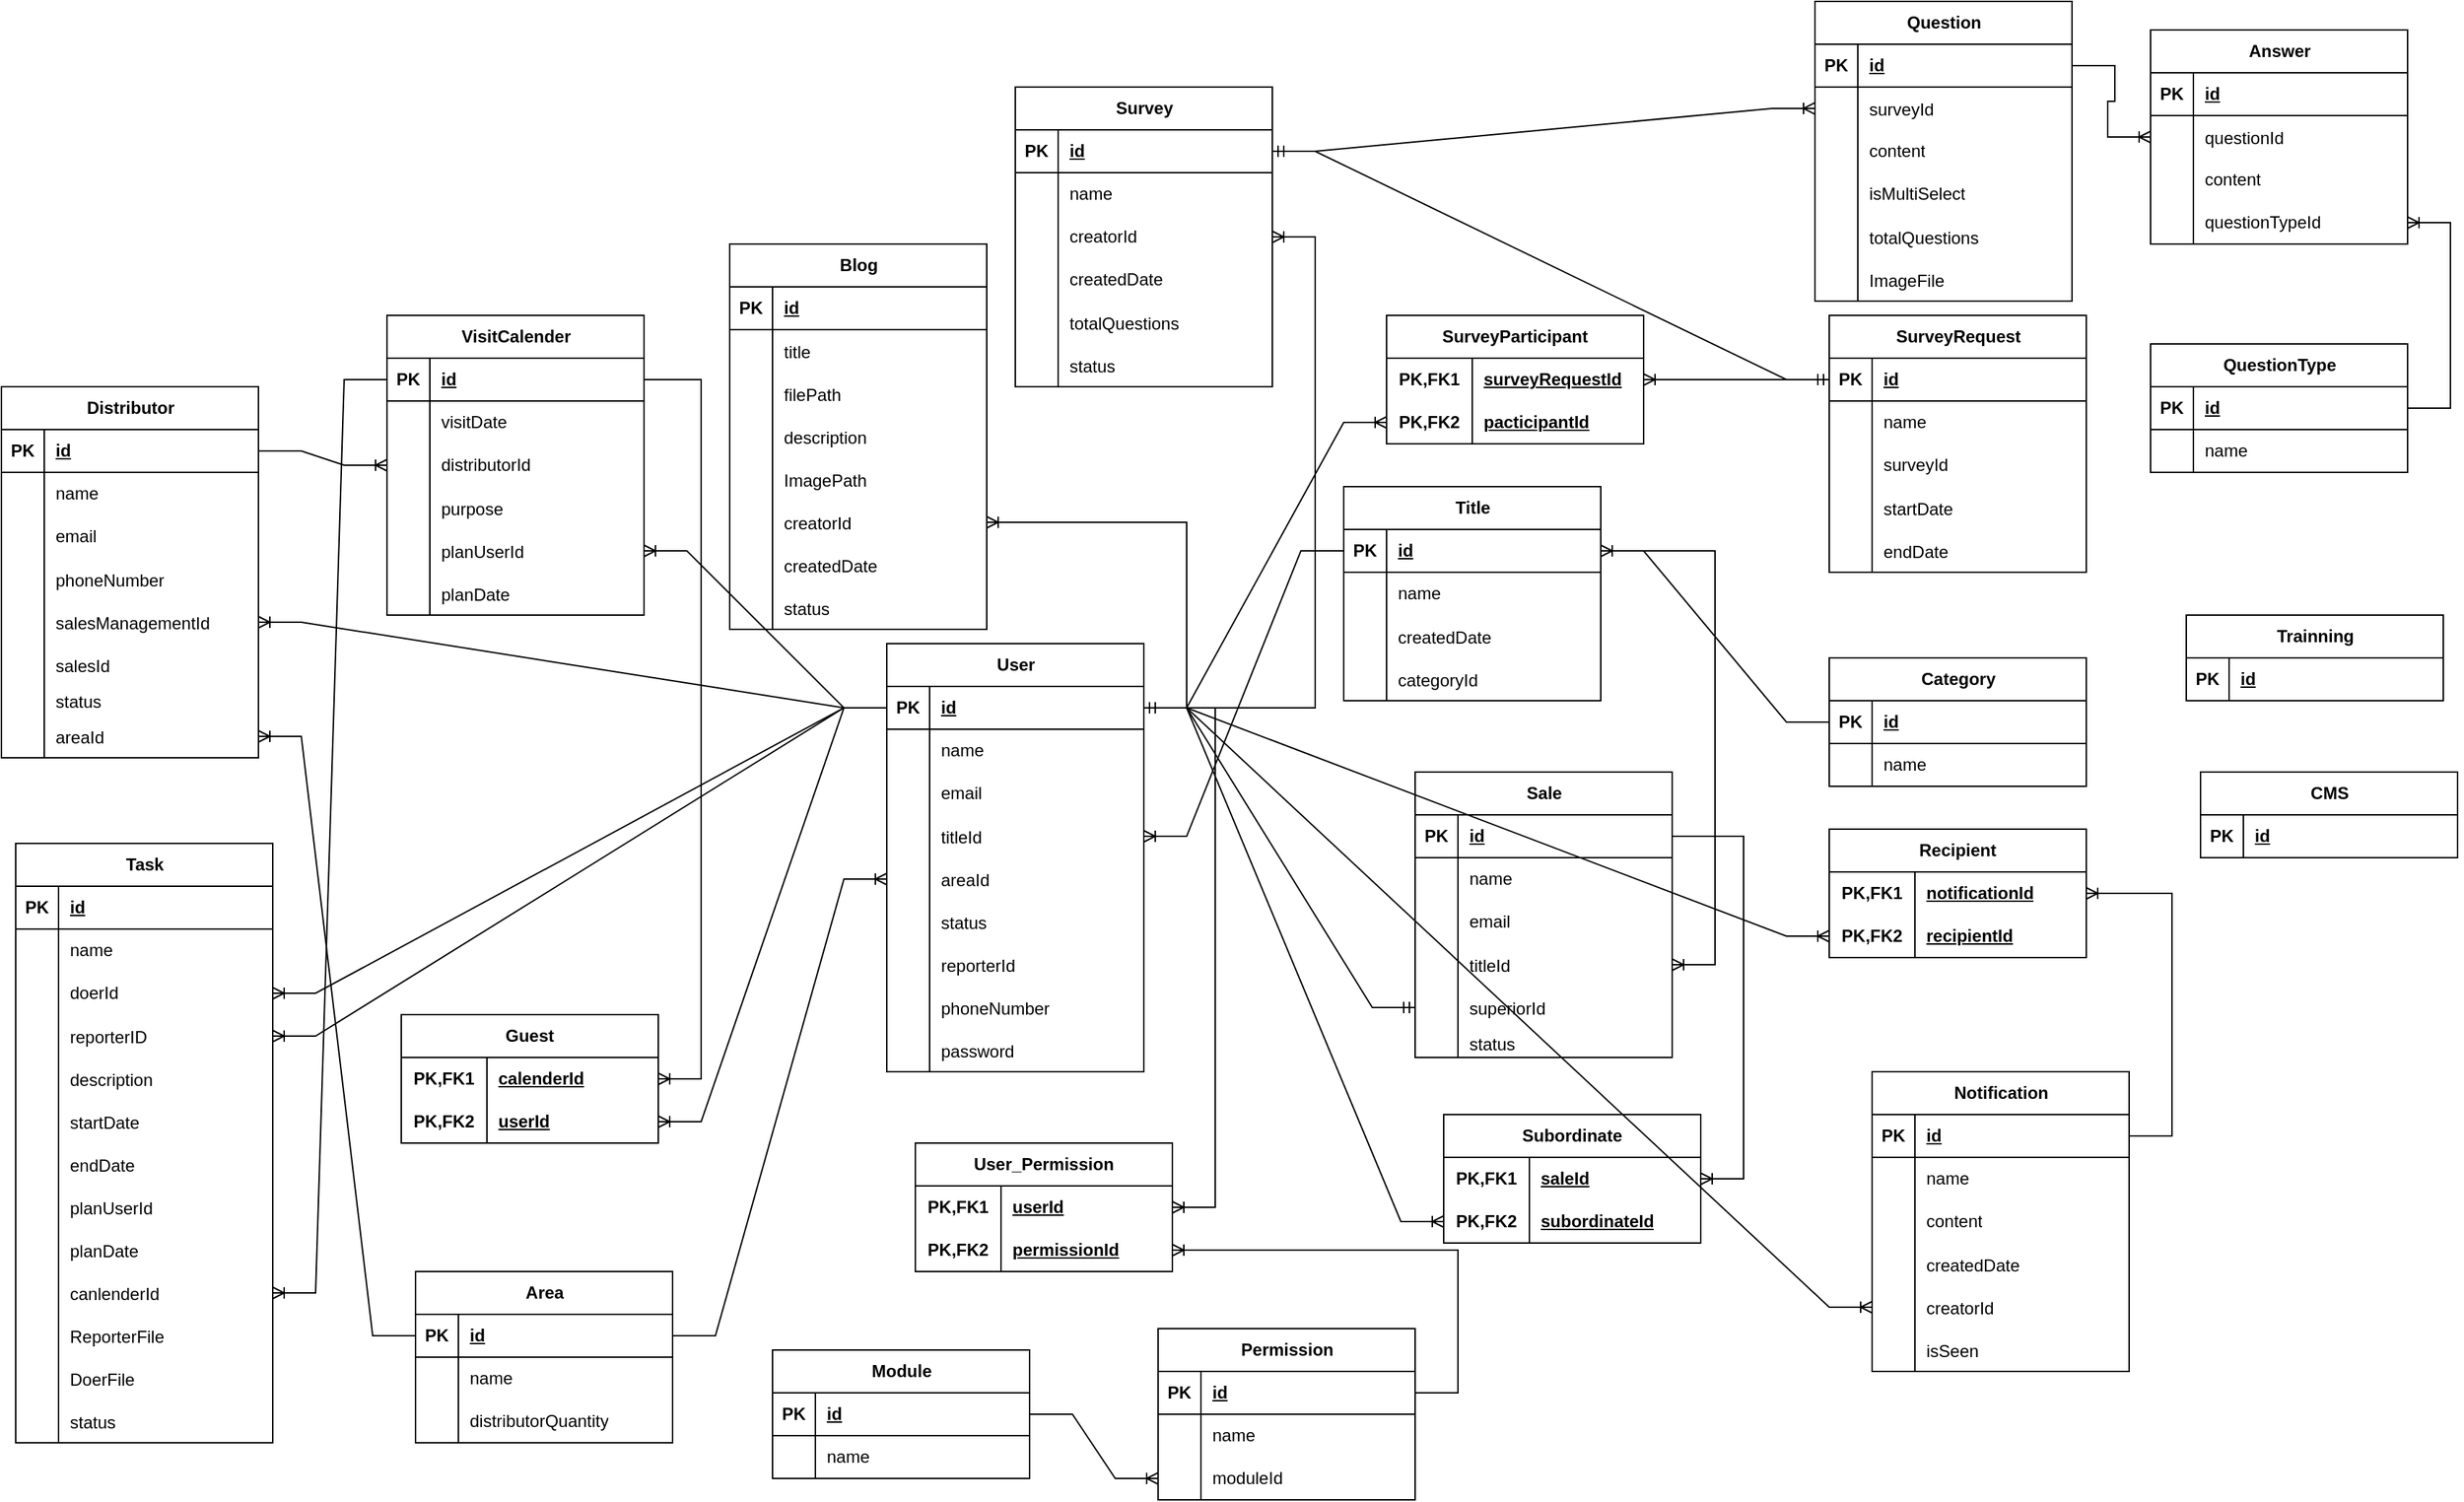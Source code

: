 <mxfile version="25.0.3">
  <diagram id="R2lEEEUBdFMjLlhIrx00" name="Page-1">
    <mxGraphModel dx="2468" dy="767" grid="1" gridSize="10" guides="1" tooltips="1" connect="1" arrows="1" fold="1" page="1" pageScale="1" pageWidth="850" pageHeight="1100" math="0" shadow="0" extFonts="Permanent Marker^https://fonts.googleapis.com/css?family=Permanent+Marker">
      <root>
        <mxCell id="0" />
        <mxCell id="1" parent="0" />
        <mxCell id="PhSOSko253eMM8wXwqo_-1" value="Title" style="shape=table;startSize=30;container=1;collapsible=1;childLayout=tableLayout;fixedRows=1;rowLines=0;fontStyle=1;align=center;resizeLast=1;html=1;" parent="1" vertex="1">
          <mxGeometry x="530" y="350" width="180" height="150" as="geometry" />
        </mxCell>
        <mxCell id="PhSOSko253eMM8wXwqo_-2" value="" style="shape=tableRow;horizontal=0;startSize=0;swimlaneHead=0;swimlaneBody=0;fillColor=none;collapsible=0;dropTarget=0;points=[[0,0.5],[1,0.5]];portConstraint=eastwest;top=0;left=0;right=0;bottom=1;" parent="PhSOSko253eMM8wXwqo_-1" vertex="1">
          <mxGeometry y="30" width="180" height="30" as="geometry" />
        </mxCell>
        <mxCell id="PhSOSko253eMM8wXwqo_-3" value="PK" style="shape=partialRectangle;connectable=0;fillColor=none;top=0;left=0;bottom=0;right=0;fontStyle=1;overflow=hidden;whiteSpace=wrap;html=1;" parent="PhSOSko253eMM8wXwqo_-2" vertex="1">
          <mxGeometry width="30" height="30" as="geometry">
            <mxRectangle width="30" height="30" as="alternateBounds" />
          </mxGeometry>
        </mxCell>
        <mxCell id="PhSOSko253eMM8wXwqo_-4" value="id" style="shape=partialRectangle;connectable=0;fillColor=none;top=0;left=0;bottom=0;right=0;align=left;spacingLeft=6;fontStyle=5;overflow=hidden;whiteSpace=wrap;html=1;" parent="PhSOSko253eMM8wXwqo_-2" vertex="1">
          <mxGeometry x="30" width="150" height="30" as="geometry">
            <mxRectangle width="150" height="30" as="alternateBounds" />
          </mxGeometry>
        </mxCell>
        <mxCell id="PhSOSko253eMM8wXwqo_-5" value="" style="shape=tableRow;horizontal=0;startSize=0;swimlaneHead=0;swimlaneBody=0;fillColor=none;collapsible=0;dropTarget=0;points=[[0,0.5],[1,0.5]];portConstraint=eastwest;top=0;left=0;right=0;bottom=0;" parent="PhSOSko253eMM8wXwqo_-1" vertex="1">
          <mxGeometry y="60" width="180" height="30" as="geometry" />
        </mxCell>
        <mxCell id="PhSOSko253eMM8wXwqo_-6" value="" style="shape=partialRectangle;connectable=0;fillColor=none;top=0;left=0;bottom=0;right=0;editable=1;overflow=hidden;whiteSpace=wrap;html=1;" parent="PhSOSko253eMM8wXwqo_-5" vertex="1">
          <mxGeometry width="30" height="30" as="geometry">
            <mxRectangle width="30" height="30" as="alternateBounds" />
          </mxGeometry>
        </mxCell>
        <mxCell id="PhSOSko253eMM8wXwqo_-7" value="name" style="shape=partialRectangle;connectable=0;fillColor=none;top=0;left=0;bottom=0;right=0;align=left;spacingLeft=6;overflow=hidden;whiteSpace=wrap;html=1;" parent="PhSOSko253eMM8wXwqo_-5" vertex="1">
          <mxGeometry x="30" width="150" height="30" as="geometry">
            <mxRectangle width="150" height="30" as="alternateBounds" />
          </mxGeometry>
        </mxCell>
        <mxCell id="Qb6Frc0agb43EQtMnaI_-61" value="" style="shape=tableRow;horizontal=0;startSize=0;swimlaneHead=0;swimlaneBody=0;fillColor=none;collapsible=0;dropTarget=0;points=[[0,0.5],[1,0.5]];portConstraint=eastwest;top=0;left=0;right=0;bottom=0;" parent="PhSOSko253eMM8wXwqo_-1" vertex="1">
          <mxGeometry y="90" width="180" height="30" as="geometry" />
        </mxCell>
        <mxCell id="Qb6Frc0agb43EQtMnaI_-62" value="" style="shape=partialRectangle;connectable=0;fillColor=none;top=0;left=0;bottom=0;right=0;editable=1;overflow=hidden;" parent="Qb6Frc0agb43EQtMnaI_-61" vertex="1">
          <mxGeometry width="30" height="30" as="geometry">
            <mxRectangle width="30" height="30" as="alternateBounds" />
          </mxGeometry>
        </mxCell>
        <mxCell id="Qb6Frc0agb43EQtMnaI_-63" value="createdDate" style="shape=partialRectangle;connectable=0;fillColor=none;top=0;left=0;bottom=0;right=0;align=left;spacingLeft=6;overflow=hidden;" parent="Qb6Frc0agb43EQtMnaI_-61" vertex="1">
          <mxGeometry x="30" width="150" height="30" as="geometry">
            <mxRectangle width="150" height="30" as="alternateBounds" />
          </mxGeometry>
        </mxCell>
        <mxCell id="rhvFty0uz16ldvlsnoGh-1" value="" style="shape=tableRow;horizontal=0;startSize=0;swimlaneHead=0;swimlaneBody=0;fillColor=none;collapsible=0;dropTarget=0;points=[[0,0.5],[1,0.5]];portConstraint=eastwest;top=0;left=0;right=0;bottom=0;" vertex="1" parent="PhSOSko253eMM8wXwqo_-1">
          <mxGeometry y="120" width="180" height="30" as="geometry" />
        </mxCell>
        <mxCell id="rhvFty0uz16ldvlsnoGh-2" value="" style="shape=partialRectangle;connectable=0;fillColor=none;top=0;left=0;bottom=0;right=0;editable=1;overflow=hidden;" vertex="1" parent="rhvFty0uz16ldvlsnoGh-1">
          <mxGeometry width="30" height="30" as="geometry">
            <mxRectangle width="30" height="30" as="alternateBounds" />
          </mxGeometry>
        </mxCell>
        <mxCell id="rhvFty0uz16ldvlsnoGh-3" value="categoryId" style="shape=partialRectangle;connectable=0;fillColor=none;top=0;left=0;bottom=0;right=0;align=left;spacingLeft=6;overflow=hidden;" vertex="1" parent="rhvFty0uz16ldvlsnoGh-1">
          <mxGeometry x="30" width="150" height="30" as="geometry">
            <mxRectangle width="150" height="30" as="alternateBounds" />
          </mxGeometry>
        </mxCell>
        <mxCell id="PhSOSko253eMM8wXwqo_-14" value="Area" style="shape=table;startSize=30;container=1;collapsible=1;childLayout=tableLayout;fixedRows=1;rowLines=0;fontStyle=1;align=center;resizeLast=1;html=1;" parent="1" vertex="1">
          <mxGeometry x="-120" y="900" width="180" height="120" as="geometry" />
        </mxCell>
        <mxCell id="PhSOSko253eMM8wXwqo_-15" value="" style="shape=tableRow;horizontal=0;startSize=0;swimlaneHead=0;swimlaneBody=0;fillColor=none;collapsible=0;dropTarget=0;points=[[0,0.5],[1,0.5]];portConstraint=eastwest;top=0;left=0;right=0;bottom=1;" parent="PhSOSko253eMM8wXwqo_-14" vertex="1">
          <mxGeometry y="30" width="180" height="30" as="geometry" />
        </mxCell>
        <mxCell id="PhSOSko253eMM8wXwqo_-16" value="PK" style="shape=partialRectangle;connectable=0;fillColor=none;top=0;left=0;bottom=0;right=0;fontStyle=1;overflow=hidden;whiteSpace=wrap;html=1;" parent="PhSOSko253eMM8wXwqo_-15" vertex="1">
          <mxGeometry width="30" height="30" as="geometry">
            <mxRectangle width="30" height="30" as="alternateBounds" />
          </mxGeometry>
        </mxCell>
        <mxCell id="PhSOSko253eMM8wXwqo_-17" value="id" style="shape=partialRectangle;connectable=0;fillColor=none;top=0;left=0;bottom=0;right=0;align=left;spacingLeft=6;fontStyle=5;overflow=hidden;whiteSpace=wrap;html=1;" parent="PhSOSko253eMM8wXwqo_-15" vertex="1">
          <mxGeometry x="30" width="150" height="30" as="geometry">
            <mxRectangle width="150" height="30" as="alternateBounds" />
          </mxGeometry>
        </mxCell>
        <mxCell id="PhSOSko253eMM8wXwqo_-18" value="" style="shape=tableRow;horizontal=0;startSize=0;swimlaneHead=0;swimlaneBody=0;fillColor=none;collapsible=0;dropTarget=0;points=[[0,0.5],[1,0.5]];portConstraint=eastwest;top=0;left=0;right=0;bottom=0;" parent="PhSOSko253eMM8wXwqo_-14" vertex="1">
          <mxGeometry y="60" width="180" height="30" as="geometry" />
        </mxCell>
        <mxCell id="PhSOSko253eMM8wXwqo_-19" value="" style="shape=partialRectangle;connectable=0;fillColor=none;top=0;left=0;bottom=0;right=0;editable=1;overflow=hidden;whiteSpace=wrap;html=1;" parent="PhSOSko253eMM8wXwqo_-18" vertex="1">
          <mxGeometry width="30" height="30" as="geometry">
            <mxRectangle width="30" height="30" as="alternateBounds" />
          </mxGeometry>
        </mxCell>
        <mxCell id="PhSOSko253eMM8wXwqo_-20" value="name" style="shape=partialRectangle;connectable=0;fillColor=none;top=0;left=0;bottom=0;right=0;align=left;spacingLeft=6;overflow=hidden;whiteSpace=wrap;html=1;" parent="PhSOSko253eMM8wXwqo_-18" vertex="1">
          <mxGeometry x="30" width="150" height="30" as="geometry">
            <mxRectangle width="150" height="30" as="alternateBounds" />
          </mxGeometry>
        </mxCell>
        <mxCell id="PhSOSko253eMM8wXwqo_-21" value="" style="shape=tableRow;horizontal=0;startSize=0;swimlaneHead=0;swimlaneBody=0;fillColor=none;collapsible=0;dropTarget=0;points=[[0,0.5],[1,0.5]];portConstraint=eastwest;top=0;left=0;right=0;bottom=0;" parent="PhSOSko253eMM8wXwqo_-14" vertex="1">
          <mxGeometry y="90" width="180" height="30" as="geometry" />
        </mxCell>
        <mxCell id="PhSOSko253eMM8wXwqo_-22" value="" style="shape=partialRectangle;connectable=0;fillColor=none;top=0;left=0;bottom=0;right=0;editable=1;overflow=hidden;whiteSpace=wrap;html=1;" parent="PhSOSko253eMM8wXwqo_-21" vertex="1">
          <mxGeometry width="30" height="30" as="geometry">
            <mxRectangle width="30" height="30" as="alternateBounds" />
          </mxGeometry>
        </mxCell>
        <mxCell id="PhSOSko253eMM8wXwqo_-23" value="distributorQuantity" style="shape=partialRectangle;connectable=0;fillColor=none;top=0;left=0;bottom=0;right=0;align=left;spacingLeft=6;overflow=hidden;whiteSpace=wrap;html=1;" parent="PhSOSko253eMM8wXwqo_-21" vertex="1">
          <mxGeometry x="30" width="150" height="30" as="geometry">
            <mxRectangle width="150" height="30" as="alternateBounds" />
          </mxGeometry>
        </mxCell>
        <mxCell id="PhSOSko253eMM8wXwqo_-24" value="Category" style="shape=table;startSize=30;container=1;collapsible=1;childLayout=tableLayout;fixedRows=1;rowLines=0;fontStyle=1;align=center;resizeLast=1;html=1;" parent="1" vertex="1">
          <mxGeometry x="870" y="470" width="180" height="90" as="geometry" />
        </mxCell>
        <mxCell id="PhSOSko253eMM8wXwqo_-25" value="" style="shape=tableRow;horizontal=0;startSize=0;swimlaneHead=0;swimlaneBody=0;fillColor=none;collapsible=0;dropTarget=0;points=[[0,0.5],[1,0.5]];portConstraint=eastwest;top=0;left=0;right=0;bottom=1;" parent="PhSOSko253eMM8wXwqo_-24" vertex="1">
          <mxGeometry y="30" width="180" height="30" as="geometry" />
        </mxCell>
        <mxCell id="PhSOSko253eMM8wXwqo_-26" value="PK" style="shape=partialRectangle;connectable=0;fillColor=none;top=0;left=0;bottom=0;right=0;fontStyle=1;overflow=hidden;whiteSpace=wrap;html=1;" parent="PhSOSko253eMM8wXwqo_-25" vertex="1">
          <mxGeometry width="30" height="30" as="geometry">
            <mxRectangle width="30" height="30" as="alternateBounds" />
          </mxGeometry>
        </mxCell>
        <mxCell id="PhSOSko253eMM8wXwqo_-27" value="id" style="shape=partialRectangle;connectable=0;fillColor=none;top=0;left=0;bottom=0;right=0;align=left;spacingLeft=6;fontStyle=5;overflow=hidden;whiteSpace=wrap;html=1;" parent="PhSOSko253eMM8wXwqo_-25" vertex="1">
          <mxGeometry x="30" width="150" height="30" as="geometry">
            <mxRectangle width="150" height="30" as="alternateBounds" />
          </mxGeometry>
        </mxCell>
        <mxCell id="PhSOSko253eMM8wXwqo_-28" value="" style="shape=tableRow;horizontal=0;startSize=0;swimlaneHead=0;swimlaneBody=0;fillColor=none;collapsible=0;dropTarget=0;points=[[0,0.5],[1,0.5]];portConstraint=eastwest;top=0;left=0;right=0;bottom=0;" parent="PhSOSko253eMM8wXwqo_-24" vertex="1">
          <mxGeometry y="60" width="180" height="30" as="geometry" />
        </mxCell>
        <mxCell id="PhSOSko253eMM8wXwqo_-29" value="" style="shape=partialRectangle;connectable=0;fillColor=none;top=0;left=0;bottom=0;right=0;editable=1;overflow=hidden;whiteSpace=wrap;html=1;" parent="PhSOSko253eMM8wXwqo_-28" vertex="1">
          <mxGeometry width="30" height="30" as="geometry">
            <mxRectangle width="30" height="30" as="alternateBounds" />
          </mxGeometry>
        </mxCell>
        <mxCell id="PhSOSko253eMM8wXwqo_-30" value="name" style="shape=partialRectangle;connectable=0;fillColor=none;top=0;left=0;bottom=0;right=0;align=left;spacingLeft=6;overflow=hidden;whiteSpace=wrap;html=1;" parent="PhSOSko253eMM8wXwqo_-28" vertex="1">
          <mxGeometry x="30" width="150" height="30" as="geometry">
            <mxRectangle width="150" height="30" as="alternateBounds" />
          </mxGeometry>
        </mxCell>
        <mxCell id="PhSOSko253eMM8wXwqo_-34" value="" style="edgeStyle=entityRelationEdgeStyle;fontSize=12;html=1;endArrow=ERoneToMany;rounded=0;" parent="1" source="PhSOSko253eMM8wXwqo_-24" target="PhSOSko253eMM8wXwqo_-2" edge="1">
          <mxGeometry width="100" height="100" relative="1" as="geometry">
            <mxPoint x="300" y="620" as="sourcePoint" />
            <mxPoint x="400" y="520" as="targetPoint" />
          </mxGeometry>
        </mxCell>
        <mxCell id="PhSOSko253eMM8wXwqo_-45" value="Task" style="shape=table;startSize=30;container=1;collapsible=1;childLayout=tableLayout;fixedRows=1;rowLines=0;fontStyle=1;align=center;resizeLast=1;html=1;" parent="1" vertex="1">
          <mxGeometry x="-400" y="600" width="180" height="420" as="geometry" />
        </mxCell>
        <mxCell id="PhSOSko253eMM8wXwqo_-46" value="" style="shape=tableRow;horizontal=0;startSize=0;swimlaneHead=0;swimlaneBody=0;fillColor=none;collapsible=0;dropTarget=0;points=[[0,0.5],[1,0.5]];portConstraint=eastwest;top=0;left=0;right=0;bottom=1;" parent="PhSOSko253eMM8wXwqo_-45" vertex="1">
          <mxGeometry y="30" width="180" height="30" as="geometry" />
        </mxCell>
        <mxCell id="PhSOSko253eMM8wXwqo_-47" value="PK" style="shape=partialRectangle;connectable=0;fillColor=none;top=0;left=0;bottom=0;right=0;fontStyle=1;overflow=hidden;whiteSpace=wrap;html=1;" parent="PhSOSko253eMM8wXwqo_-46" vertex="1">
          <mxGeometry width="30" height="30" as="geometry">
            <mxRectangle width="30" height="30" as="alternateBounds" />
          </mxGeometry>
        </mxCell>
        <mxCell id="PhSOSko253eMM8wXwqo_-48" value="id" style="shape=partialRectangle;connectable=0;fillColor=none;top=0;left=0;bottom=0;right=0;align=left;spacingLeft=6;fontStyle=5;overflow=hidden;whiteSpace=wrap;html=1;" parent="PhSOSko253eMM8wXwqo_-46" vertex="1">
          <mxGeometry x="30" width="150" height="30" as="geometry">
            <mxRectangle width="150" height="30" as="alternateBounds" />
          </mxGeometry>
        </mxCell>
        <mxCell id="PhSOSko253eMM8wXwqo_-49" value="" style="shape=tableRow;horizontal=0;startSize=0;swimlaneHead=0;swimlaneBody=0;fillColor=none;collapsible=0;dropTarget=0;points=[[0,0.5],[1,0.5]];portConstraint=eastwest;top=0;left=0;right=0;bottom=0;" parent="PhSOSko253eMM8wXwqo_-45" vertex="1">
          <mxGeometry y="60" width="180" height="30" as="geometry" />
        </mxCell>
        <mxCell id="PhSOSko253eMM8wXwqo_-50" value="" style="shape=partialRectangle;connectable=0;fillColor=none;top=0;left=0;bottom=0;right=0;editable=1;overflow=hidden;whiteSpace=wrap;html=1;" parent="PhSOSko253eMM8wXwqo_-49" vertex="1">
          <mxGeometry width="30" height="30" as="geometry">
            <mxRectangle width="30" height="30" as="alternateBounds" />
          </mxGeometry>
        </mxCell>
        <mxCell id="PhSOSko253eMM8wXwqo_-51" value="name" style="shape=partialRectangle;connectable=0;fillColor=none;top=0;left=0;bottom=0;right=0;align=left;spacingLeft=6;overflow=hidden;whiteSpace=wrap;html=1;" parent="PhSOSko253eMM8wXwqo_-49" vertex="1">
          <mxGeometry x="30" width="150" height="30" as="geometry">
            <mxRectangle width="150" height="30" as="alternateBounds" />
          </mxGeometry>
        </mxCell>
        <mxCell id="PhSOSko253eMM8wXwqo_-52" value="" style="shape=tableRow;horizontal=0;startSize=0;swimlaneHead=0;swimlaneBody=0;fillColor=none;collapsible=0;dropTarget=0;points=[[0,0.5],[1,0.5]];portConstraint=eastwest;top=0;left=0;right=0;bottom=0;" parent="PhSOSko253eMM8wXwqo_-45" vertex="1">
          <mxGeometry y="90" width="180" height="30" as="geometry" />
        </mxCell>
        <mxCell id="PhSOSko253eMM8wXwqo_-53" value="&lt;div&gt;&lt;br&gt;&lt;/div&gt;&lt;div&gt;&lt;br&gt;&lt;/div&gt;&lt;div&gt;&lt;br&gt;&lt;/div&gt;&lt;div&gt;&lt;br&gt;&lt;/div&gt;&lt;div&gt;&lt;br&gt;&lt;/div&gt;" style="shape=partialRectangle;connectable=0;fillColor=none;top=0;left=0;bottom=0;right=0;editable=1;overflow=hidden;whiteSpace=wrap;html=1;" parent="PhSOSko253eMM8wXwqo_-52" vertex="1">
          <mxGeometry width="30" height="30" as="geometry">
            <mxRectangle width="30" height="30" as="alternateBounds" />
          </mxGeometry>
        </mxCell>
        <mxCell id="PhSOSko253eMM8wXwqo_-54" value="doerId" style="shape=partialRectangle;connectable=0;fillColor=none;top=0;left=0;bottom=0;right=0;align=left;spacingLeft=6;overflow=hidden;whiteSpace=wrap;html=1;" parent="PhSOSko253eMM8wXwqo_-52" vertex="1">
          <mxGeometry x="30" width="150" height="30" as="geometry">
            <mxRectangle width="150" height="30" as="alternateBounds" />
          </mxGeometry>
        </mxCell>
        <mxCell id="PhSOSko253eMM8wXwqo_-60" value="" style="shape=tableRow;horizontal=0;startSize=0;swimlaneHead=0;swimlaneBody=0;fillColor=none;collapsible=0;dropTarget=0;points=[[0,0.5],[1,0.5]];portConstraint=eastwest;top=0;left=0;right=0;bottom=0;" parent="PhSOSko253eMM8wXwqo_-45" vertex="1">
          <mxGeometry y="120" width="180" height="30" as="geometry" />
        </mxCell>
        <mxCell id="PhSOSko253eMM8wXwqo_-61" value="" style="shape=partialRectangle;connectable=0;fillColor=none;top=0;left=0;bottom=0;right=0;editable=1;overflow=hidden;" parent="PhSOSko253eMM8wXwqo_-60" vertex="1">
          <mxGeometry width="30" height="30" as="geometry">
            <mxRectangle width="30" height="30" as="alternateBounds" />
          </mxGeometry>
        </mxCell>
        <mxCell id="PhSOSko253eMM8wXwqo_-62" value="reporterID" style="shape=partialRectangle;connectable=0;fillColor=none;top=0;left=0;bottom=0;right=0;align=left;spacingLeft=6;overflow=hidden;" parent="PhSOSko253eMM8wXwqo_-60" vertex="1">
          <mxGeometry x="30" width="150" height="30" as="geometry">
            <mxRectangle width="150" height="30" as="alternateBounds" />
          </mxGeometry>
        </mxCell>
        <mxCell id="PhSOSko253eMM8wXwqo_-56" value="" style="shape=tableRow;horizontal=0;startSize=0;swimlaneHead=0;swimlaneBody=0;fillColor=none;collapsible=0;dropTarget=0;points=[[0,0.5],[1,0.5]];portConstraint=eastwest;top=0;left=0;right=0;bottom=0;" parent="PhSOSko253eMM8wXwqo_-45" vertex="1">
          <mxGeometry y="150" width="180" height="30" as="geometry" />
        </mxCell>
        <mxCell id="PhSOSko253eMM8wXwqo_-57" value="" style="shape=partialRectangle;connectable=0;fillColor=none;top=0;left=0;bottom=0;right=0;editable=1;overflow=hidden;" parent="PhSOSko253eMM8wXwqo_-56" vertex="1">
          <mxGeometry width="30" height="30" as="geometry">
            <mxRectangle width="30" height="30" as="alternateBounds" />
          </mxGeometry>
        </mxCell>
        <mxCell id="PhSOSko253eMM8wXwqo_-58" value="description" style="shape=partialRectangle;connectable=0;fillColor=none;top=0;left=0;bottom=0;right=0;align=left;spacingLeft=6;overflow=hidden;" parent="PhSOSko253eMM8wXwqo_-56" vertex="1">
          <mxGeometry x="30" width="150" height="30" as="geometry">
            <mxRectangle width="150" height="30" as="alternateBounds" />
          </mxGeometry>
        </mxCell>
        <mxCell id="PhSOSko253eMM8wXwqo_-64" value="" style="shape=tableRow;horizontal=0;startSize=0;swimlaneHead=0;swimlaneBody=0;fillColor=none;collapsible=0;dropTarget=0;points=[[0,0.5],[1,0.5]];portConstraint=eastwest;top=0;left=0;right=0;bottom=0;" parent="PhSOSko253eMM8wXwqo_-45" vertex="1">
          <mxGeometry y="180" width="180" height="30" as="geometry" />
        </mxCell>
        <mxCell id="PhSOSko253eMM8wXwqo_-65" value="" style="shape=partialRectangle;connectable=0;fillColor=none;top=0;left=0;bottom=0;right=0;editable=1;overflow=hidden;" parent="PhSOSko253eMM8wXwqo_-64" vertex="1">
          <mxGeometry width="30" height="30" as="geometry">
            <mxRectangle width="30" height="30" as="alternateBounds" />
          </mxGeometry>
        </mxCell>
        <mxCell id="PhSOSko253eMM8wXwqo_-66" value="startDate" style="shape=partialRectangle;connectable=0;fillColor=none;top=0;left=0;bottom=0;right=0;align=left;spacingLeft=6;overflow=hidden;" parent="PhSOSko253eMM8wXwqo_-64" vertex="1">
          <mxGeometry x="30" width="150" height="30" as="geometry">
            <mxRectangle width="150" height="30" as="alternateBounds" />
          </mxGeometry>
        </mxCell>
        <mxCell id="PhSOSko253eMM8wXwqo_-68" value="" style="shape=tableRow;horizontal=0;startSize=0;swimlaneHead=0;swimlaneBody=0;fillColor=none;collapsible=0;dropTarget=0;points=[[0,0.5],[1,0.5]];portConstraint=eastwest;top=0;left=0;right=0;bottom=0;" parent="PhSOSko253eMM8wXwqo_-45" vertex="1">
          <mxGeometry y="210" width="180" height="30" as="geometry" />
        </mxCell>
        <mxCell id="PhSOSko253eMM8wXwqo_-69" value="" style="shape=partialRectangle;connectable=0;fillColor=none;top=0;left=0;bottom=0;right=0;editable=1;overflow=hidden;" parent="PhSOSko253eMM8wXwqo_-68" vertex="1">
          <mxGeometry width="30" height="30" as="geometry">
            <mxRectangle width="30" height="30" as="alternateBounds" />
          </mxGeometry>
        </mxCell>
        <mxCell id="PhSOSko253eMM8wXwqo_-70" value="endDate" style="shape=partialRectangle;connectable=0;fillColor=none;top=0;left=0;bottom=0;right=0;align=left;spacingLeft=6;overflow=hidden;" parent="PhSOSko253eMM8wXwqo_-68" vertex="1">
          <mxGeometry x="30" width="150" height="30" as="geometry">
            <mxRectangle width="150" height="30" as="alternateBounds" />
          </mxGeometry>
        </mxCell>
        <mxCell id="PhSOSko253eMM8wXwqo_-72" value="" style="shape=tableRow;horizontal=0;startSize=0;swimlaneHead=0;swimlaneBody=0;fillColor=none;collapsible=0;dropTarget=0;points=[[0,0.5],[1,0.5]];portConstraint=eastwest;top=0;left=0;right=0;bottom=0;" parent="PhSOSko253eMM8wXwqo_-45" vertex="1">
          <mxGeometry y="240" width="180" height="30" as="geometry" />
        </mxCell>
        <mxCell id="PhSOSko253eMM8wXwqo_-73" value="" style="shape=partialRectangle;connectable=0;fillColor=none;top=0;left=0;bottom=0;right=0;editable=1;overflow=hidden;" parent="PhSOSko253eMM8wXwqo_-72" vertex="1">
          <mxGeometry width="30" height="30" as="geometry">
            <mxRectangle width="30" height="30" as="alternateBounds" />
          </mxGeometry>
        </mxCell>
        <mxCell id="PhSOSko253eMM8wXwqo_-74" value="planUserId" style="shape=partialRectangle;connectable=0;fillColor=none;top=0;left=0;bottom=0;right=0;align=left;spacingLeft=6;overflow=hidden;" parent="PhSOSko253eMM8wXwqo_-72" vertex="1">
          <mxGeometry x="30" width="150" height="30" as="geometry">
            <mxRectangle width="150" height="30" as="alternateBounds" />
          </mxGeometry>
        </mxCell>
        <mxCell id="PhSOSko253eMM8wXwqo_-76" value="" style="shape=tableRow;horizontal=0;startSize=0;swimlaneHead=0;swimlaneBody=0;fillColor=none;collapsible=0;dropTarget=0;points=[[0,0.5],[1,0.5]];portConstraint=eastwest;top=0;left=0;right=0;bottom=0;" parent="PhSOSko253eMM8wXwqo_-45" vertex="1">
          <mxGeometry y="270" width="180" height="30" as="geometry" />
        </mxCell>
        <mxCell id="PhSOSko253eMM8wXwqo_-77" value="" style="shape=partialRectangle;connectable=0;fillColor=none;top=0;left=0;bottom=0;right=0;editable=1;overflow=hidden;" parent="PhSOSko253eMM8wXwqo_-76" vertex="1">
          <mxGeometry width="30" height="30" as="geometry">
            <mxRectangle width="30" height="30" as="alternateBounds" />
          </mxGeometry>
        </mxCell>
        <mxCell id="PhSOSko253eMM8wXwqo_-78" value="planDate" style="shape=partialRectangle;connectable=0;fillColor=none;top=0;left=0;bottom=0;right=0;align=left;spacingLeft=6;overflow=hidden;" parent="PhSOSko253eMM8wXwqo_-76" vertex="1">
          <mxGeometry x="30" width="150" height="30" as="geometry">
            <mxRectangle width="150" height="30" as="alternateBounds" />
          </mxGeometry>
        </mxCell>
        <mxCell id="Qb6Frc0agb43EQtMnaI_-109" value="" style="shape=tableRow;horizontal=0;startSize=0;swimlaneHead=0;swimlaneBody=0;fillColor=none;collapsible=0;dropTarget=0;points=[[0,0.5],[1,0.5]];portConstraint=eastwest;top=0;left=0;right=0;bottom=0;" parent="PhSOSko253eMM8wXwqo_-45" vertex="1">
          <mxGeometry y="300" width="180" height="30" as="geometry" />
        </mxCell>
        <mxCell id="Qb6Frc0agb43EQtMnaI_-110" value="" style="shape=partialRectangle;connectable=0;fillColor=none;top=0;left=0;bottom=0;right=0;editable=1;overflow=hidden;" parent="Qb6Frc0agb43EQtMnaI_-109" vertex="1">
          <mxGeometry width="30" height="30" as="geometry">
            <mxRectangle width="30" height="30" as="alternateBounds" />
          </mxGeometry>
        </mxCell>
        <mxCell id="Qb6Frc0agb43EQtMnaI_-111" value="canlenderId" style="shape=partialRectangle;connectable=0;fillColor=none;top=0;left=0;bottom=0;right=0;align=left;spacingLeft=6;overflow=hidden;" parent="Qb6Frc0agb43EQtMnaI_-109" vertex="1">
          <mxGeometry x="30" width="150" height="30" as="geometry">
            <mxRectangle width="150" height="30" as="alternateBounds" />
          </mxGeometry>
        </mxCell>
        <mxCell id="Qb6Frc0agb43EQtMnaI_-105" value="" style="shape=tableRow;horizontal=0;startSize=0;swimlaneHead=0;swimlaneBody=0;fillColor=none;collapsible=0;dropTarget=0;points=[[0,0.5],[1,0.5]];portConstraint=eastwest;top=0;left=0;right=0;bottom=0;" parent="PhSOSko253eMM8wXwqo_-45" vertex="1">
          <mxGeometry y="330" width="180" height="30" as="geometry" />
        </mxCell>
        <mxCell id="Qb6Frc0agb43EQtMnaI_-106" value="" style="shape=partialRectangle;connectable=0;fillColor=none;top=0;left=0;bottom=0;right=0;editable=1;overflow=hidden;" parent="Qb6Frc0agb43EQtMnaI_-105" vertex="1">
          <mxGeometry width="30" height="30" as="geometry">
            <mxRectangle width="30" height="30" as="alternateBounds" />
          </mxGeometry>
        </mxCell>
        <mxCell id="Qb6Frc0agb43EQtMnaI_-107" value="ReporterFile" style="shape=partialRectangle;connectable=0;fillColor=none;top=0;left=0;bottom=0;right=0;align=left;spacingLeft=6;overflow=hidden;" parent="Qb6Frc0agb43EQtMnaI_-105" vertex="1">
          <mxGeometry x="30" width="150" height="30" as="geometry">
            <mxRectangle width="150" height="30" as="alternateBounds" />
          </mxGeometry>
        </mxCell>
        <mxCell id="Qb6Frc0agb43EQtMnaI_-101" value="" style="shape=tableRow;horizontal=0;startSize=0;swimlaneHead=0;swimlaneBody=0;fillColor=none;collapsible=0;dropTarget=0;points=[[0,0.5],[1,0.5]];portConstraint=eastwest;top=0;left=0;right=0;bottom=0;" parent="PhSOSko253eMM8wXwqo_-45" vertex="1">
          <mxGeometry y="360" width="180" height="30" as="geometry" />
        </mxCell>
        <mxCell id="Qb6Frc0agb43EQtMnaI_-102" value="" style="shape=partialRectangle;connectable=0;fillColor=none;top=0;left=0;bottom=0;right=0;editable=1;overflow=hidden;" parent="Qb6Frc0agb43EQtMnaI_-101" vertex="1">
          <mxGeometry width="30" height="30" as="geometry">
            <mxRectangle width="30" height="30" as="alternateBounds" />
          </mxGeometry>
        </mxCell>
        <mxCell id="Qb6Frc0agb43EQtMnaI_-103" value="DoerFile" style="shape=partialRectangle;connectable=0;fillColor=none;top=0;left=0;bottom=0;right=0;align=left;spacingLeft=6;overflow=hidden;" parent="Qb6Frc0agb43EQtMnaI_-101" vertex="1">
          <mxGeometry x="30" width="150" height="30" as="geometry">
            <mxRectangle width="150" height="30" as="alternateBounds" />
          </mxGeometry>
        </mxCell>
        <mxCell id="PhSOSko253eMM8wXwqo_-80" value="" style="shape=tableRow;horizontal=0;startSize=0;swimlaneHead=0;swimlaneBody=0;fillColor=none;collapsible=0;dropTarget=0;points=[[0,0.5],[1,0.5]];portConstraint=eastwest;top=0;left=0;right=0;bottom=0;" parent="PhSOSko253eMM8wXwqo_-45" vertex="1">
          <mxGeometry y="390" width="180" height="30" as="geometry" />
        </mxCell>
        <mxCell id="PhSOSko253eMM8wXwqo_-81" value="" style="shape=partialRectangle;connectable=0;fillColor=none;top=0;left=0;bottom=0;right=0;editable=1;overflow=hidden;" parent="PhSOSko253eMM8wXwqo_-80" vertex="1">
          <mxGeometry width="30" height="30" as="geometry">
            <mxRectangle width="30" height="30" as="alternateBounds" />
          </mxGeometry>
        </mxCell>
        <mxCell id="PhSOSko253eMM8wXwqo_-82" value="status" style="shape=partialRectangle;connectable=0;fillColor=none;top=0;left=0;bottom=0;right=0;align=left;spacingLeft=6;overflow=hidden;" parent="PhSOSko253eMM8wXwqo_-80" vertex="1">
          <mxGeometry x="30" width="150" height="30" as="geometry">
            <mxRectangle width="150" height="30" as="alternateBounds" />
          </mxGeometry>
        </mxCell>
        <mxCell id="PhSOSko253eMM8wXwqo_-83" value="VisitCalender" style="shape=table;startSize=30;container=1;collapsible=1;childLayout=tableLayout;fixedRows=1;rowLines=0;fontStyle=1;align=center;resizeLast=1;html=1;" parent="1" vertex="1">
          <mxGeometry x="-140" y="230" width="180" height="210" as="geometry" />
        </mxCell>
        <mxCell id="PhSOSko253eMM8wXwqo_-84" value="" style="shape=tableRow;horizontal=0;startSize=0;swimlaneHead=0;swimlaneBody=0;fillColor=none;collapsible=0;dropTarget=0;points=[[0,0.5],[1,0.5]];portConstraint=eastwest;top=0;left=0;right=0;bottom=1;" parent="PhSOSko253eMM8wXwqo_-83" vertex="1">
          <mxGeometry y="30" width="180" height="30" as="geometry" />
        </mxCell>
        <mxCell id="PhSOSko253eMM8wXwqo_-85" value="PK" style="shape=partialRectangle;connectable=0;fillColor=none;top=0;left=0;bottom=0;right=0;fontStyle=1;overflow=hidden;whiteSpace=wrap;html=1;" parent="PhSOSko253eMM8wXwqo_-84" vertex="1">
          <mxGeometry width="30" height="30" as="geometry">
            <mxRectangle width="30" height="30" as="alternateBounds" />
          </mxGeometry>
        </mxCell>
        <mxCell id="PhSOSko253eMM8wXwqo_-86" value="id" style="shape=partialRectangle;connectable=0;fillColor=none;top=0;left=0;bottom=0;right=0;align=left;spacingLeft=6;fontStyle=5;overflow=hidden;whiteSpace=wrap;html=1;" parent="PhSOSko253eMM8wXwqo_-84" vertex="1">
          <mxGeometry x="30" width="150" height="30" as="geometry">
            <mxRectangle width="150" height="30" as="alternateBounds" />
          </mxGeometry>
        </mxCell>
        <mxCell id="PhSOSko253eMM8wXwqo_-87" value="" style="shape=tableRow;horizontal=0;startSize=0;swimlaneHead=0;swimlaneBody=0;fillColor=none;collapsible=0;dropTarget=0;points=[[0,0.5],[1,0.5]];portConstraint=eastwest;top=0;left=0;right=0;bottom=0;" parent="PhSOSko253eMM8wXwqo_-83" vertex="1">
          <mxGeometry y="60" width="180" height="30" as="geometry" />
        </mxCell>
        <mxCell id="PhSOSko253eMM8wXwqo_-88" value="" style="shape=partialRectangle;connectable=0;fillColor=none;top=0;left=0;bottom=0;right=0;editable=1;overflow=hidden;whiteSpace=wrap;html=1;" parent="PhSOSko253eMM8wXwqo_-87" vertex="1">
          <mxGeometry width="30" height="30" as="geometry">
            <mxRectangle width="30" height="30" as="alternateBounds" />
          </mxGeometry>
        </mxCell>
        <mxCell id="PhSOSko253eMM8wXwqo_-89" value="visitDate" style="shape=partialRectangle;connectable=0;fillColor=none;top=0;left=0;bottom=0;right=0;align=left;spacingLeft=6;overflow=hidden;whiteSpace=wrap;html=1;" parent="PhSOSko253eMM8wXwqo_-87" vertex="1">
          <mxGeometry x="30" width="150" height="30" as="geometry">
            <mxRectangle width="150" height="30" as="alternateBounds" />
          </mxGeometry>
        </mxCell>
        <mxCell id="PhSOSko253eMM8wXwqo_-90" value="" style="shape=tableRow;horizontal=0;startSize=0;swimlaneHead=0;swimlaneBody=0;fillColor=none;collapsible=0;dropTarget=0;points=[[0,0.5],[1,0.5]];portConstraint=eastwest;top=0;left=0;right=0;bottom=0;" parent="PhSOSko253eMM8wXwqo_-83" vertex="1">
          <mxGeometry y="90" width="180" height="30" as="geometry" />
        </mxCell>
        <mxCell id="PhSOSko253eMM8wXwqo_-91" value="" style="shape=partialRectangle;connectable=0;fillColor=none;top=0;left=0;bottom=0;right=0;editable=1;overflow=hidden;whiteSpace=wrap;html=1;" parent="PhSOSko253eMM8wXwqo_-90" vertex="1">
          <mxGeometry width="30" height="30" as="geometry">
            <mxRectangle width="30" height="30" as="alternateBounds" />
          </mxGeometry>
        </mxCell>
        <mxCell id="PhSOSko253eMM8wXwqo_-92" value="distributorId" style="shape=partialRectangle;connectable=0;fillColor=none;top=0;left=0;bottom=0;right=0;align=left;spacingLeft=6;overflow=hidden;whiteSpace=wrap;html=1;" parent="PhSOSko253eMM8wXwqo_-90" vertex="1">
          <mxGeometry x="30" width="150" height="30" as="geometry">
            <mxRectangle width="150" height="30" as="alternateBounds" />
          </mxGeometry>
        </mxCell>
        <mxCell id="PhSOSko253eMM8wXwqo_-94" value="" style="shape=tableRow;horizontal=0;startSize=0;swimlaneHead=0;swimlaneBody=0;fillColor=none;collapsible=0;dropTarget=0;points=[[0,0.5],[1,0.5]];portConstraint=eastwest;top=0;left=0;right=0;bottom=0;" parent="PhSOSko253eMM8wXwqo_-83" vertex="1">
          <mxGeometry y="120" width="180" height="30" as="geometry" />
        </mxCell>
        <mxCell id="PhSOSko253eMM8wXwqo_-95" value="" style="shape=partialRectangle;connectable=0;fillColor=none;top=0;left=0;bottom=0;right=0;editable=1;overflow=hidden;" parent="PhSOSko253eMM8wXwqo_-94" vertex="1">
          <mxGeometry width="30" height="30" as="geometry">
            <mxRectangle width="30" height="30" as="alternateBounds" />
          </mxGeometry>
        </mxCell>
        <mxCell id="PhSOSko253eMM8wXwqo_-96" value="purpose" style="shape=partialRectangle;connectable=0;fillColor=none;top=0;left=0;bottom=0;right=0;align=left;spacingLeft=6;overflow=hidden;" parent="PhSOSko253eMM8wXwqo_-94" vertex="1">
          <mxGeometry x="30" width="150" height="30" as="geometry">
            <mxRectangle width="150" height="30" as="alternateBounds" />
          </mxGeometry>
        </mxCell>
        <mxCell id="PhSOSko253eMM8wXwqo_-191" value="" style="shape=tableRow;horizontal=0;startSize=0;swimlaneHead=0;swimlaneBody=0;fillColor=none;collapsible=0;dropTarget=0;points=[[0,0.5],[1,0.5]];portConstraint=eastwest;top=0;left=0;right=0;bottom=0;" parent="PhSOSko253eMM8wXwqo_-83" vertex="1">
          <mxGeometry y="150" width="180" height="30" as="geometry" />
        </mxCell>
        <mxCell id="PhSOSko253eMM8wXwqo_-192" value="" style="shape=partialRectangle;connectable=0;fillColor=none;top=0;left=0;bottom=0;right=0;editable=1;overflow=hidden;" parent="PhSOSko253eMM8wXwqo_-191" vertex="1">
          <mxGeometry width="30" height="30" as="geometry">
            <mxRectangle width="30" height="30" as="alternateBounds" />
          </mxGeometry>
        </mxCell>
        <mxCell id="PhSOSko253eMM8wXwqo_-193" value="planUserId" style="shape=partialRectangle;connectable=0;fillColor=none;top=0;left=0;bottom=0;right=0;align=left;spacingLeft=6;overflow=hidden;" parent="PhSOSko253eMM8wXwqo_-191" vertex="1">
          <mxGeometry x="30" width="150" height="30" as="geometry">
            <mxRectangle width="150" height="30" as="alternateBounds" />
          </mxGeometry>
        </mxCell>
        <mxCell id="PhSOSko253eMM8wXwqo_-187" value="" style="shape=tableRow;horizontal=0;startSize=0;swimlaneHead=0;swimlaneBody=0;fillColor=none;collapsible=0;dropTarget=0;points=[[0,0.5],[1,0.5]];portConstraint=eastwest;top=0;left=0;right=0;bottom=0;" parent="PhSOSko253eMM8wXwqo_-83" vertex="1">
          <mxGeometry y="180" width="180" height="30" as="geometry" />
        </mxCell>
        <mxCell id="PhSOSko253eMM8wXwqo_-188" value="" style="shape=partialRectangle;connectable=0;fillColor=none;top=0;left=0;bottom=0;right=0;editable=1;overflow=hidden;" parent="PhSOSko253eMM8wXwqo_-187" vertex="1">
          <mxGeometry width="30" height="30" as="geometry">
            <mxRectangle width="30" height="30" as="alternateBounds" />
          </mxGeometry>
        </mxCell>
        <mxCell id="PhSOSko253eMM8wXwqo_-189" value="planDate" style="shape=partialRectangle;connectable=0;fillColor=none;top=0;left=0;bottom=0;right=0;align=left;spacingLeft=6;overflow=hidden;" parent="PhSOSko253eMM8wXwqo_-187" vertex="1">
          <mxGeometry x="30" width="150" height="30" as="geometry">
            <mxRectangle width="150" height="30" as="alternateBounds" />
          </mxGeometry>
        </mxCell>
        <mxCell id="PhSOSko253eMM8wXwqo_-97" value="User" style="shape=table;startSize=30;container=1;collapsible=1;childLayout=tableLayout;fixedRows=1;rowLines=0;fontStyle=1;align=center;resizeLast=1;html=1;" parent="1" vertex="1">
          <mxGeometry x="210" y="460" width="180" height="300" as="geometry" />
        </mxCell>
        <mxCell id="PhSOSko253eMM8wXwqo_-98" value="" style="shape=tableRow;horizontal=0;startSize=0;swimlaneHead=0;swimlaneBody=0;fillColor=none;collapsible=0;dropTarget=0;points=[[0,0.5],[1,0.5]];portConstraint=eastwest;top=0;left=0;right=0;bottom=1;" parent="PhSOSko253eMM8wXwqo_-97" vertex="1">
          <mxGeometry y="30" width="180" height="30" as="geometry" />
        </mxCell>
        <mxCell id="PhSOSko253eMM8wXwqo_-99" value="PK" style="shape=partialRectangle;connectable=0;fillColor=none;top=0;left=0;bottom=0;right=0;fontStyle=1;overflow=hidden;whiteSpace=wrap;html=1;" parent="PhSOSko253eMM8wXwqo_-98" vertex="1">
          <mxGeometry width="30" height="30" as="geometry">
            <mxRectangle width="30" height="30" as="alternateBounds" />
          </mxGeometry>
        </mxCell>
        <mxCell id="PhSOSko253eMM8wXwqo_-100" value="id" style="shape=partialRectangle;connectable=0;fillColor=none;top=0;left=0;bottom=0;right=0;align=left;spacingLeft=6;fontStyle=5;overflow=hidden;whiteSpace=wrap;html=1;" parent="PhSOSko253eMM8wXwqo_-98" vertex="1">
          <mxGeometry x="30" width="150" height="30" as="geometry">
            <mxRectangle width="150" height="30" as="alternateBounds" />
          </mxGeometry>
        </mxCell>
        <mxCell id="PhSOSko253eMM8wXwqo_-101" value="" style="shape=tableRow;horizontal=0;startSize=0;swimlaneHead=0;swimlaneBody=0;fillColor=none;collapsible=0;dropTarget=0;points=[[0,0.5],[1,0.5]];portConstraint=eastwest;top=0;left=0;right=0;bottom=0;" parent="PhSOSko253eMM8wXwqo_-97" vertex="1">
          <mxGeometry y="60" width="180" height="30" as="geometry" />
        </mxCell>
        <mxCell id="PhSOSko253eMM8wXwqo_-102" value="" style="shape=partialRectangle;connectable=0;fillColor=none;top=0;left=0;bottom=0;right=0;editable=1;overflow=hidden;whiteSpace=wrap;html=1;" parent="PhSOSko253eMM8wXwqo_-101" vertex="1">
          <mxGeometry width="30" height="30" as="geometry">
            <mxRectangle width="30" height="30" as="alternateBounds" />
          </mxGeometry>
        </mxCell>
        <mxCell id="PhSOSko253eMM8wXwqo_-103" value="name" style="shape=partialRectangle;connectable=0;fillColor=none;top=0;left=0;bottom=0;right=0;align=left;spacingLeft=6;overflow=hidden;whiteSpace=wrap;html=1;" parent="PhSOSko253eMM8wXwqo_-101" vertex="1">
          <mxGeometry x="30" width="150" height="30" as="geometry">
            <mxRectangle width="150" height="30" as="alternateBounds" />
          </mxGeometry>
        </mxCell>
        <mxCell id="Qb6Frc0agb43EQtMnaI_-29" value="" style="shape=tableRow;horizontal=0;startSize=0;swimlaneHead=0;swimlaneBody=0;fillColor=none;collapsible=0;dropTarget=0;points=[[0,0.5],[1,0.5]];portConstraint=eastwest;top=0;left=0;right=0;bottom=0;" parent="PhSOSko253eMM8wXwqo_-97" vertex="1">
          <mxGeometry y="90" width="180" height="30" as="geometry" />
        </mxCell>
        <mxCell id="Qb6Frc0agb43EQtMnaI_-30" value="" style="shape=partialRectangle;connectable=0;fillColor=none;top=0;left=0;bottom=0;right=0;editable=1;overflow=hidden;whiteSpace=wrap;html=1;" parent="Qb6Frc0agb43EQtMnaI_-29" vertex="1">
          <mxGeometry width="30" height="30" as="geometry">
            <mxRectangle width="30" height="30" as="alternateBounds" />
          </mxGeometry>
        </mxCell>
        <mxCell id="Qb6Frc0agb43EQtMnaI_-31" value="email" style="shape=partialRectangle;connectable=0;fillColor=none;top=0;left=0;bottom=0;right=0;align=left;spacingLeft=6;overflow=hidden;whiteSpace=wrap;html=1;" parent="Qb6Frc0agb43EQtMnaI_-29" vertex="1">
          <mxGeometry x="30" width="150" height="30" as="geometry">
            <mxRectangle width="150" height="30" as="alternateBounds" />
          </mxGeometry>
        </mxCell>
        <mxCell id="PhSOSko253eMM8wXwqo_-120" value="" style="shape=tableRow;horizontal=0;startSize=0;swimlaneHead=0;swimlaneBody=0;fillColor=none;collapsible=0;dropTarget=0;points=[[0,0.5],[1,0.5]];portConstraint=eastwest;top=0;left=0;right=0;bottom=0;" parent="PhSOSko253eMM8wXwqo_-97" vertex="1">
          <mxGeometry y="120" width="180" height="30" as="geometry" />
        </mxCell>
        <mxCell id="PhSOSko253eMM8wXwqo_-121" value="" style="shape=partialRectangle;connectable=0;fillColor=none;top=0;left=0;bottom=0;right=0;editable=1;overflow=hidden;" parent="PhSOSko253eMM8wXwqo_-120" vertex="1">
          <mxGeometry width="30" height="30" as="geometry">
            <mxRectangle width="30" height="30" as="alternateBounds" />
          </mxGeometry>
        </mxCell>
        <mxCell id="PhSOSko253eMM8wXwqo_-122" value="titleId" style="shape=partialRectangle;connectable=0;fillColor=none;top=0;left=0;bottom=0;right=0;align=left;spacingLeft=6;overflow=hidden;" parent="PhSOSko253eMM8wXwqo_-120" vertex="1">
          <mxGeometry x="30" width="150" height="30" as="geometry">
            <mxRectangle width="150" height="30" as="alternateBounds" />
          </mxGeometry>
        </mxCell>
        <mxCell id="PhSOSko253eMM8wXwqo_-108" value="" style="shape=tableRow;horizontal=0;startSize=0;swimlaneHead=0;swimlaneBody=0;fillColor=none;collapsible=0;dropTarget=0;points=[[0,0.5],[1,0.5]];portConstraint=eastwest;top=0;left=0;right=0;bottom=0;" parent="PhSOSko253eMM8wXwqo_-97" vertex="1">
          <mxGeometry y="150" width="180" height="30" as="geometry" />
        </mxCell>
        <mxCell id="PhSOSko253eMM8wXwqo_-109" value="" style="shape=partialRectangle;connectable=0;fillColor=none;top=0;left=0;bottom=0;right=0;editable=1;overflow=hidden;" parent="PhSOSko253eMM8wXwqo_-108" vertex="1">
          <mxGeometry width="30" height="30" as="geometry">
            <mxRectangle width="30" height="30" as="alternateBounds" />
          </mxGeometry>
        </mxCell>
        <mxCell id="PhSOSko253eMM8wXwqo_-110" value="areaId" style="shape=partialRectangle;connectable=0;fillColor=none;top=0;left=0;bottom=0;right=0;align=left;spacingLeft=6;overflow=hidden;" parent="PhSOSko253eMM8wXwqo_-108" vertex="1">
          <mxGeometry x="30" width="150" height="30" as="geometry">
            <mxRectangle width="150" height="30" as="alternateBounds" />
          </mxGeometry>
        </mxCell>
        <mxCell id="PhSOSko253eMM8wXwqo_-112" value="" style="shape=tableRow;horizontal=0;startSize=0;swimlaneHead=0;swimlaneBody=0;fillColor=none;collapsible=0;dropTarget=0;points=[[0,0.5],[1,0.5]];portConstraint=eastwest;top=0;left=0;right=0;bottom=0;" parent="PhSOSko253eMM8wXwqo_-97" vertex="1">
          <mxGeometry y="180" width="180" height="30" as="geometry" />
        </mxCell>
        <mxCell id="PhSOSko253eMM8wXwqo_-113" value="" style="shape=partialRectangle;connectable=0;fillColor=none;top=0;left=0;bottom=0;right=0;editable=1;overflow=hidden;" parent="PhSOSko253eMM8wXwqo_-112" vertex="1">
          <mxGeometry width="30" height="30" as="geometry">
            <mxRectangle width="30" height="30" as="alternateBounds" />
          </mxGeometry>
        </mxCell>
        <mxCell id="PhSOSko253eMM8wXwqo_-114" value="status" style="shape=partialRectangle;connectable=0;fillColor=none;top=0;left=0;bottom=0;right=0;align=left;spacingLeft=6;overflow=hidden;" parent="PhSOSko253eMM8wXwqo_-112" vertex="1">
          <mxGeometry x="30" width="150" height="30" as="geometry">
            <mxRectangle width="150" height="30" as="alternateBounds" />
          </mxGeometry>
        </mxCell>
        <mxCell id="PhSOSko253eMM8wXwqo_-116" value="" style="shape=tableRow;horizontal=0;startSize=0;swimlaneHead=0;swimlaneBody=0;fillColor=none;collapsible=0;dropTarget=0;points=[[0,0.5],[1,0.5]];portConstraint=eastwest;top=0;left=0;right=0;bottom=0;" parent="PhSOSko253eMM8wXwqo_-97" vertex="1">
          <mxGeometry y="210" width="180" height="30" as="geometry" />
        </mxCell>
        <mxCell id="PhSOSko253eMM8wXwqo_-117" value="" style="shape=partialRectangle;connectable=0;fillColor=none;top=0;left=0;bottom=0;right=0;editable=1;overflow=hidden;" parent="PhSOSko253eMM8wXwqo_-116" vertex="1">
          <mxGeometry width="30" height="30" as="geometry">
            <mxRectangle width="30" height="30" as="alternateBounds" />
          </mxGeometry>
        </mxCell>
        <mxCell id="PhSOSko253eMM8wXwqo_-118" value="reporterId" style="shape=partialRectangle;connectable=0;fillColor=none;top=0;left=0;bottom=0;right=0;align=left;spacingLeft=6;overflow=hidden;" parent="PhSOSko253eMM8wXwqo_-116" vertex="1">
          <mxGeometry x="30" width="150" height="30" as="geometry">
            <mxRectangle width="150" height="30" as="alternateBounds" />
          </mxGeometry>
        </mxCell>
        <mxCell id="PhSOSko253eMM8wXwqo_-124" value="" style="shape=tableRow;horizontal=0;startSize=0;swimlaneHead=0;swimlaneBody=0;fillColor=none;collapsible=0;dropTarget=0;points=[[0,0.5],[1,0.5]];portConstraint=eastwest;top=0;left=0;right=0;bottom=0;" parent="PhSOSko253eMM8wXwqo_-97" vertex="1">
          <mxGeometry y="240" width="180" height="30" as="geometry" />
        </mxCell>
        <mxCell id="PhSOSko253eMM8wXwqo_-125" value="" style="shape=partialRectangle;connectable=0;fillColor=none;top=0;left=0;bottom=0;right=0;editable=1;overflow=hidden;" parent="PhSOSko253eMM8wXwqo_-124" vertex="1">
          <mxGeometry width="30" height="30" as="geometry">
            <mxRectangle width="30" height="30" as="alternateBounds" />
          </mxGeometry>
        </mxCell>
        <mxCell id="PhSOSko253eMM8wXwqo_-126" value="phoneNumber" style="shape=partialRectangle;connectable=0;fillColor=none;top=0;left=0;bottom=0;right=0;align=left;spacingLeft=6;overflow=hidden;" parent="PhSOSko253eMM8wXwqo_-124" vertex="1">
          <mxGeometry x="30" width="150" height="30" as="geometry">
            <mxRectangle width="150" height="30" as="alternateBounds" />
          </mxGeometry>
        </mxCell>
        <mxCell id="PhSOSko253eMM8wXwqo_-183" value="" style="shape=tableRow;horizontal=0;startSize=0;swimlaneHead=0;swimlaneBody=0;fillColor=none;collapsible=0;dropTarget=0;points=[[0,0.5],[1,0.5]];portConstraint=eastwest;top=0;left=0;right=0;bottom=0;" parent="PhSOSko253eMM8wXwqo_-97" vertex="1">
          <mxGeometry y="270" width="180" height="30" as="geometry" />
        </mxCell>
        <mxCell id="PhSOSko253eMM8wXwqo_-184" value="" style="shape=partialRectangle;connectable=0;fillColor=none;top=0;left=0;bottom=0;right=0;editable=1;overflow=hidden;" parent="PhSOSko253eMM8wXwqo_-183" vertex="1">
          <mxGeometry width="30" height="30" as="geometry">
            <mxRectangle width="30" height="30" as="alternateBounds" />
          </mxGeometry>
        </mxCell>
        <mxCell id="PhSOSko253eMM8wXwqo_-185" value="password" style="shape=partialRectangle;connectable=0;fillColor=none;top=0;left=0;bottom=0;right=0;align=left;spacingLeft=6;overflow=hidden;" parent="PhSOSko253eMM8wXwqo_-183" vertex="1">
          <mxGeometry x="30" width="150" height="30" as="geometry">
            <mxRectangle width="150" height="30" as="alternateBounds" />
          </mxGeometry>
        </mxCell>
        <mxCell id="PhSOSko253eMM8wXwqo_-127" value="" style="edgeStyle=entityRelationEdgeStyle;fontSize=12;html=1;endArrow=ERoneToMany;rounded=0;" parent="1" source="PhSOSko253eMM8wXwqo_-2" target="PhSOSko253eMM8wXwqo_-120" edge="1">
          <mxGeometry width="100" height="100" relative="1" as="geometry">
            <mxPoint x="300" y="610" as="sourcePoint" />
            <mxPoint x="400" y="510" as="targetPoint" />
          </mxGeometry>
        </mxCell>
        <mxCell id="PhSOSko253eMM8wXwqo_-128" value="" style="edgeStyle=entityRelationEdgeStyle;fontSize=12;html=1;endArrow=ERoneToMany;rounded=0;" parent="1" source="PhSOSko253eMM8wXwqo_-15" target="PhSOSko253eMM8wXwqo_-108" edge="1">
          <mxGeometry width="100" height="100" relative="1" as="geometry">
            <mxPoint x="300" y="610" as="sourcePoint" />
            <mxPoint x="400" y="510" as="targetPoint" />
          </mxGeometry>
        </mxCell>
        <mxCell id="PhSOSko253eMM8wXwqo_-130" value="Module" style="shape=table;startSize=30;container=1;collapsible=1;childLayout=tableLayout;fixedRows=1;rowLines=0;fontStyle=1;align=center;resizeLast=1;html=1;" parent="1" vertex="1">
          <mxGeometry x="130" y="955" width="180" height="90" as="geometry" />
        </mxCell>
        <mxCell id="PhSOSko253eMM8wXwqo_-131" value="" style="shape=tableRow;horizontal=0;startSize=0;swimlaneHead=0;swimlaneBody=0;fillColor=none;collapsible=0;dropTarget=0;points=[[0,0.5],[1,0.5]];portConstraint=eastwest;top=0;left=0;right=0;bottom=1;" parent="PhSOSko253eMM8wXwqo_-130" vertex="1">
          <mxGeometry y="30" width="180" height="30" as="geometry" />
        </mxCell>
        <mxCell id="PhSOSko253eMM8wXwqo_-132" value="PK" style="shape=partialRectangle;connectable=0;fillColor=none;top=0;left=0;bottom=0;right=0;fontStyle=1;overflow=hidden;whiteSpace=wrap;html=1;" parent="PhSOSko253eMM8wXwqo_-131" vertex="1">
          <mxGeometry width="30" height="30" as="geometry">
            <mxRectangle width="30" height="30" as="alternateBounds" />
          </mxGeometry>
        </mxCell>
        <mxCell id="PhSOSko253eMM8wXwqo_-133" value="id" style="shape=partialRectangle;connectable=0;fillColor=none;top=0;left=0;bottom=0;right=0;align=left;spacingLeft=6;fontStyle=5;overflow=hidden;whiteSpace=wrap;html=1;" parent="PhSOSko253eMM8wXwqo_-131" vertex="1">
          <mxGeometry x="30" width="150" height="30" as="geometry">
            <mxRectangle width="150" height="30" as="alternateBounds" />
          </mxGeometry>
        </mxCell>
        <mxCell id="PhSOSko253eMM8wXwqo_-134" value="" style="shape=tableRow;horizontal=0;startSize=0;swimlaneHead=0;swimlaneBody=0;fillColor=none;collapsible=0;dropTarget=0;points=[[0,0.5],[1,0.5]];portConstraint=eastwest;top=0;left=0;right=0;bottom=0;" parent="PhSOSko253eMM8wXwqo_-130" vertex="1">
          <mxGeometry y="60" width="180" height="30" as="geometry" />
        </mxCell>
        <mxCell id="PhSOSko253eMM8wXwqo_-135" value="" style="shape=partialRectangle;connectable=0;fillColor=none;top=0;left=0;bottom=0;right=0;editable=1;overflow=hidden;whiteSpace=wrap;html=1;" parent="PhSOSko253eMM8wXwqo_-134" vertex="1">
          <mxGeometry width="30" height="30" as="geometry">
            <mxRectangle width="30" height="30" as="alternateBounds" />
          </mxGeometry>
        </mxCell>
        <mxCell id="PhSOSko253eMM8wXwqo_-136" value="name" style="shape=partialRectangle;connectable=0;fillColor=none;top=0;left=0;bottom=0;right=0;align=left;spacingLeft=6;overflow=hidden;whiteSpace=wrap;html=1;" parent="PhSOSko253eMM8wXwqo_-134" vertex="1">
          <mxGeometry x="30" width="150" height="30" as="geometry">
            <mxRectangle width="150" height="30" as="alternateBounds" />
          </mxGeometry>
        </mxCell>
        <mxCell id="PhSOSko253eMM8wXwqo_-141" value="Permission" style="shape=table;startSize=30;container=1;collapsible=1;childLayout=tableLayout;fixedRows=1;rowLines=0;fontStyle=1;align=center;resizeLast=1;html=1;" parent="1" vertex="1">
          <mxGeometry x="400" y="940" width="180" height="120" as="geometry" />
        </mxCell>
        <mxCell id="PhSOSko253eMM8wXwqo_-142" value="" style="shape=tableRow;horizontal=0;startSize=0;swimlaneHead=0;swimlaneBody=0;fillColor=none;collapsible=0;dropTarget=0;points=[[0,0.5],[1,0.5]];portConstraint=eastwest;top=0;left=0;right=0;bottom=1;" parent="PhSOSko253eMM8wXwqo_-141" vertex="1">
          <mxGeometry y="30" width="180" height="30" as="geometry" />
        </mxCell>
        <mxCell id="PhSOSko253eMM8wXwqo_-143" value="PK" style="shape=partialRectangle;connectable=0;fillColor=none;top=0;left=0;bottom=0;right=0;fontStyle=1;overflow=hidden;whiteSpace=wrap;html=1;" parent="PhSOSko253eMM8wXwqo_-142" vertex="1">
          <mxGeometry width="30" height="30" as="geometry">
            <mxRectangle width="30" height="30" as="alternateBounds" />
          </mxGeometry>
        </mxCell>
        <mxCell id="PhSOSko253eMM8wXwqo_-144" value="id" style="shape=partialRectangle;connectable=0;fillColor=none;top=0;left=0;bottom=0;right=0;align=left;spacingLeft=6;fontStyle=5;overflow=hidden;whiteSpace=wrap;html=1;" parent="PhSOSko253eMM8wXwqo_-142" vertex="1">
          <mxGeometry x="30" width="150" height="30" as="geometry">
            <mxRectangle width="150" height="30" as="alternateBounds" />
          </mxGeometry>
        </mxCell>
        <mxCell id="PhSOSko253eMM8wXwqo_-145" value="" style="shape=tableRow;horizontal=0;startSize=0;swimlaneHead=0;swimlaneBody=0;fillColor=none;collapsible=0;dropTarget=0;points=[[0,0.5],[1,0.5]];portConstraint=eastwest;top=0;left=0;right=0;bottom=0;" parent="PhSOSko253eMM8wXwqo_-141" vertex="1">
          <mxGeometry y="60" width="180" height="30" as="geometry" />
        </mxCell>
        <mxCell id="PhSOSko253eMM8wXwqo_-146" value="" style="shape=partialRectangle;connectable=0;fillColor=none;top=0;left=0;bottom=0;right=0;editable=1;overflow=hidden;whiteSpace=wrap;html=1;" parent="PhSOSko253eMM8wXwqo_-145" vertex="1">
          <mxGeometry width="30" height="30" as="geometry">
            <mxRectangle width="30" height="30" as="alternateBounds" />
          </mxGeometry>
        </mxCell>
        <mxCell id="PhSOSko253eMM8wXwqo_-147" value="name" style="shape=partialRectangle;connectable=0;fillColor=none;top=0;left=0;bottom=0;right=0;align=left;spacingLeft=6;overflow=hidden;whiteSpace=wrap;html=1;" parent="PhSOSko253eMM8wXwqo_-145" vertex="1">
          <mxGeometry x="30" width="150" height="30" as="geometry">
            <mxRectangle width="150" height="30" as="alternateBounds" />
          </mxGeometry>
        </mxCell>
        <mxCell id="PhSOSko253eMM8wXwqo_-148" value="" style="shape=tableRow;horizontal=0;startSize=0;swimlaneHead=0;swimlaneBody=0;fillColor=none;collapsible=0;dropTarget=0;points=[[0,0.5],[1,0.5]];portConstraint=eastwest;top=0;left=0;right=0;bottom=0;" parent="PhSOSko253eMM8wXwqo_-141" vertex="1">
          <mxGeometry y="90" width="180" height="30" as="geometry" />
        </mxCell>
        <mxCell id="PhSOSko253eMM8wXwqo_-149" value="" style="shape=partialRectangle;connectable=0;fillColor=none;top=0;left=0;bottom=0;right=0;editable=1;overflow=hidden;whiteSpace=wrap;html=1;" parent="PhSOSko253eMM8wXwqo_-148" vertex="1">
          <mxGeometry width="30" height="30" as="geometry">
            <mxRectangle width="30" height="30" as="alternateBounds" />
          </mxGeometry>
        </mxCell>
        <mxCell id="PhSOSko253eMM8wXwqo_-150" value="moduleId" style="shape=partialRectangle;connectable=0;fillColor=none;top=0;left=0;bottom=0;right=0;align=left;spacingLeft=6;overflow=hidden;whiteSpace=wrap;html=1;" parent="PhSOSko253eMM8wXwqo_-148" vertex="1">
          <mxGeometry x="30" width="150" height="30" as="geometry">
            <mxRectangle width="150" height="30" as="alternateBounds" />
          </mxGeometry>
        </mxCell>
        <mxCell id="PhSOSko253eMM8wXwqo_-152" value="" style="edgeStyle=entityRelationEdgeStyle;fontSize=12;html=1;endArrow=ERoneToMany;rounded=0;exitX=1;exitY=0.5;exitDx=0;exitDy=0;" parent="1" source="PhSOSko253eMM8wXwqo_-131" target="PhSOSko253eMM8wXwqo_-148" edge="1">
          <mxGeometry width="100" height="100" relative="1" as="geometry">
            <mxPoint x="300" y="1090" as="sourcePoint" />
            <mxPoint x="400" y="990" as="targetPoint" />
          </mxGeometry>
        </mxCell>
        <mxCell id="PhSOSko253eMM8wXwqo_-167" value="User_Permission" style="shape=table;startSize=30;container=1;collapsible=1;childLayout=tableLayout;fixedRows=1;rowLines=0;fontStyle=1;align=center;resizeLast=1;html=1;whiteSpace=wrap;" parent="1" vertex="1">
          <mxGeometry x="230" y="810" width="180" height="90" as="geometry">
            <mxRectangle x="400" y="490" width="70" height="30" as="alternateBounds" />
          </mxGeometry>
        </mxCell>
        <mxCell id="PhSOSko253eMM8wXwqo_-168" value="" style="shape=tableRow;horizontal=0;startSize=0;swimlaneHead=0;swimlaneBody=0;fillColor=none;collapsible=0;dropTarget=0;points=[[0,0.5],[1,0.5]];portConstraint=eastwest;top=0;left=0;right=0;bottom=0;html=1;" parent="PhSOSko253eMM8wXwqo_-167" vertex="1">
          <mxGeometry y="30" width="180" height="30" as="geometry" />
        </mxCell>
        <mxCell id="PhSOSko253eMM8wXwqo_-169" value="PK,FK1" style="shape=partialRectangle;connectable=0;fillColor=none;top=0;left=0;bottom=0;right=0;fontStyle=1;overflow=hidden;html=1;whiteSpace=wrap;" parent="PhSOSko253eMM8wXwqo_-168" vertex="1">
          <mxGeometry width="60" height="30" as="geometry">
            <mxRectangle width="60" height="30" as="alternateBounds" />
          </mxGeometry>
        </mxCell>
        <mxCell id="PhSOSko253eMM8wXwqo_-170" value="userId" style="shape=partialRectangle;connectable=0;fillColor=none;top=0;left=0;bottom=0;right=0;align=left;spacingLeft=6;fontStyle=5;overflow=hidden;html=1;whiteSpace=wrap;" parent="PhSOSko253eMM8wXwqo_-168" vertex="1">
          <mxGeometry x="60" width="120" height="30" as="geometry">
            <mxRectangle width="120" height="30" as="alternateBounds" />
          </mxGeometry>
        </mxCell>
        <mxCell id="PhSOSko253eMM8wXwqo_-171" value="" style="shape=tableRow;horizontal=0;startSize=0;swimlaneHead=0;swimlaneBody=0;fillColor=none;collapsible=0;dropTarget=0;points=[[0,0.5],[1,0.5]];portConstraint=eastwest;top=0;left=0;right=0;bottom=1;html=1;" parent="PhSOSko253eMM8wXwqo_-167" vertex="1">
          <mxGeometry y="60" width="180" height="30" as="geometry" />
        </mxCell>
        <mxCell id="PhSOSko253eMM8wXwqo_-172" value="PK,FK2" style="shape=partialRectangle;connectable=0;fillColor=none;top=0;left=0;bottom=0;right=0;fontStyle=1;overflow=hidden;html=1;whiteSpace=wrap;" parent="PhSOSko253eMM8wXwqo_-171" vertex="1">
          <mxGeometry width="60" height="30" as="geometry">
            <mxRectangle width="60" height="30" as="alternateBounds" />
          </mxGeometry>
        </mxCell>
        <mxCell id="PhSOSko253eMM8wXwqo_-173" value="permissionId" style="shape=partialRectangle;connectable=0;fillColor=none;top=0;left=0;bottom=0;right=0;align=left;spacingLeft=6;fontStyle=5;overflow=hidden;html=1;whiteSpace=wrap;" parent="PhSOSko253eMM8wXwqo_-171" vertex="1">
          <mxGeometry x="60" width="120" height="30" as="geometry">
            <mxRectangle width="120" height="30" as="alternateBounds" />
          </mxGeometry>
        </mxCell>
        <mxCell id="PhSOSko253eMM8wXwqo_-180" value="" style="edgeStyle=entityRelationEdgeStyle;fontSize=12;html=1;endArrow=ERoneToMany;rounded=0;" parent="1" source="PhSOSko253eMM8wXwqo_-98" target="PhSOSko253eMM8wXwqo_-168" edge="1">
          <mxGeometry width="100" height="100" relative="1" as="geometry">
            <mxPoint x="540" y="670" as="sourcePoint" />
            <mxPoint x="400" y="700" as="targetPoint" />
          </mxGeometry>
        </mxCell>
        <mxCell id="PhSOSko253eMM8wXwqo_-181" value="" style="edgeStyle=entityRelationEdgeStyle;fontSize=12;html=1;endArrow=ERoneToMany;rounded=0;" parent="1" source="PhSOSko253eMM8wXwqo_-142" target="PhSOSko253eMM8wXwqo_-171" edge="1">
          <mxGeometry width="100" height="100" relative="1" as="geometry">
            <mxPoint x="280" y="1000" as="sourcePoint" />
            <mxPoint x="400" y="970" as="targetPoint" />
            <Array as="points">
              <mxPoint x="310" y="1000" />
            </Array>
          </mxGeometry>
        </mxCell>
        <mxCell id="Qb6Frc0agb43EQtMnaI_-18" value="CMS" style="shape=table;startSize=30;container=1;collapsible=1;childLayout=tableLayout;fixedRows=1;rowLines=0;fontStyle=1;align=center;resizeLast=1;html=1;" parent="1" vertex="1">
          <mxGeometry x="1130" y="550" width="180" height="60" as="geometry" />
        </mxCell>
        <mxCell id="Qb6Frc0agb43EQtMnaI_-19" value="" style="shape=tableRow;horizontal=0;startSize=0;swimlaneHead=0;swimlaneBody=0;fillColor=none;collapsible=0;dropTarget=0;points=[[0,0.5],[1,0.5]];portConstraint=eastwest;top=0;left=0;right=0;bottom=1;" parent="Qb6Frc0agb43EQtMnaI_-18" vertex="1">
          <mxGeometry y="30" width="180" height="30" as="geometry" />
        </mxCell>
        <mxCell id="Qb6Frc0agb43EQtMnaI_-20" value="PK" style="shape=partialRectangle;connectable=0;fillColor=none;top=0;left=0;bottom=0;right=0;fontStyle=1;overflow=hidden;whiteSpace=wrap;html=1;" parent="Qb6Frc0agb43EQtMnaI_-19" vertex="1">
          <mxGeometry width="30" height="30" as="geometry">
            <mxRectangle width="30" height="30" as="alternateBounds" />
          </mxGeometry>
        </mxCell>
        <mxCell id="Qb6Frc0agb43EQtMnaI_-21" value="id" style="shape=partialRectangle;connectable=0;fillColor=none;top=0;left=0;bottom=0;right=0;align=left;spacingLeft=6;fontStyle=5;overflow=hidden;whiteSpace=wrap;html=1;" parent="Qb6Frc0agb43EQtMnaI_-19" vertex="1">
          <mxGeometry x="30" width="150" height="30" as="geometry">
            <mxRectangle width="150" height="30" as="alternateBounds" />
          </mxGeometry>
        </mxCell>
        <mxCell id="Qb6Frc0agb43EQtMnaI_-22" value="Trainning" style="shape=table;startSize=30;container=1;collapsible=1;childLayout=tableLayout;fixedRows=1;rowLines=0;fontStyle=1;align=center;resizeLast=1;html=1;" parent="1" vertex="1">
          <mxGeometry x="1120" y="440" width="180" height="60" as="geometry" />
        </mxCell>
        <mxCell id="Qb6Frc0agb43EQtMnaI_-23" value="" style="shape=tableRow;horizontal=0;startSize=0;swimlaneHead=0;swimlaneBody=0;fillColor=none;collapsible=0;dropTarget=0;points=[[0,0.5],[1,0.5]];portConstraint=eastwest;top=0;left=0;right=0;bottom=1;" parent="Qb6Frc0agb43EQtMnaI_-22" vertex="1">
          <mxGeometry y="30" width="180" height="30" as="geometry" />
        </mxCell>
        <mxCell id="Qb6Frc0agb43EQtMnaI_-24" value="PK" style="shape=partialRectangle;connectable=0;fillColor=none;top=0;left=0;bottom=0;right=0;fontStyle=1;overflow=hidden;whiteSpace=wrap;html=1;" parent="Qb6Frc0agb43EQtMnaI_-23" vertex="1">
          <mxGeometry width="30" height="30" as="geometry">
            <mxRectangle width="30" height="30" as="alternateBounds" />
          </mxGeometry>
        </mxCell>
        <mxCell id="Qb6Frc0agb43EQtMnaI_-25" value="id" style="shape=partialRectangle;connectable=0;fillColor=none;top=0;left=0;bottom=0;right=0;align=left;spacingLeft=6;fontStyle=5;overflow=hidden;whiteSpace=wrap;html=1;" parent="Qb6Frc0agb43EQtMnaI_-23" vertex="1">
          <mxGeometry x="30" width="150" height="30" as="geometry">
            <mxRectangle width="150" height="30" as="alternateBounds" />
          </mxGeometry>
        </mxCell>
        <mxCell id="Qb6Frc0agb43EQtMnaI_-26" value="" style="edgeStyle=entityRelationEdgeStyle;fontSize=12;html=1;endArrow=ERoneToMany;rounded=0;" parent="1" source="PhSOSko253eMM8wXwqo_-98" target="PhSOSko253eMM8wXwqo_-191" edge="1">
          <mxGeometry width="100" height="100" relative="1" as="geometry">
            <mxPoint x="240" y="790" as="sourcePoint" />
            <mxPoint x="340" y="690" as="targetPoint" />
          </mxGeometry>
        </mxCell>
        <mxCell id="Qb6Frc0agb43EQtMnaI_-27" value="" style="edgeStyle=entityRelationEdgeStyle;fontSize=12;html=1;endArrow=ERoneToMany;rounded=0;" parent="1" source="PhSOSko253eMM8wXwqo_-98" target="PhSOSko253eMM8wXwqo_-52" edge="1">
          <mxGeometry width="100" height="100" relative="1" as="geometry">
            <mxPoint x="230" y="490" as="sourcePoint" />
            <mxPoint x="140" y="590" as="targetPoint" />
            <Array as="points">
              <mxPoint x="320" y="505" />
              <mxPoint x="190" y="580" />
            </Array>
          </mxGeometry>
        </mxCell>
        <mxCell id="Qb6Frc0agb43EQtMnaI_-28" value="" style="edgeStyle=entityRelationEdgeStyle;fontSize=12;html=1;endArrow=ERoneToMany;rounded=0;" parent="1" source="PhSOSko253eMM8wXwqo_-98" target="PhSOSko253eMM8wXwqo_-60" edge="1">
          <mxGeometry width="100" height="100" relative="1" as="geometry">
            <mxPoint y="730" as="sourcePoint" />
            <mxPoint x="100" y="630" as="targetPoint" />
          </mxGeometry>
        </mxCell>
        <mxCell id="Qb6Frc0agb43EQtMnaI_-32" value="Distributor" style="shape=table;startSize=30;container=1;collapsible=1;childLayout=tableLayout;fixedRows=1;rowLines=0;fontStyle=1;align=center;resizeLast=1;html=1;" parent="1" vertex="1">
          <mxGeometry x="-410" y="280" width="180" height="260" as="geometry" />
        </mxCell>
        <mxCell id="Qb6Frc0agb43EQtMnaI_-33" value="" style="shape=tableRow;horizontal=0;startSize=0;swimlaneHead=0;swimlaneBody=0;fillColor=none;collapsible=0;dropTarget=0;points=[[0,0.5],[1,0.5]];portConstraint=eastwest;top=0;left=0;right=0;bottom=1;" parent="Qb6Frc0agb43EQtMnaI_-32" vertex="1">
          <mxGeometry y="30" width="180" height="30" as="geometry" />
        </mxCell>
        <mxCell id="Qb6Frc0agb43EQtMnaI_-34" value="PK" style="shape=partialRectangle;connectable=0;fillColor=none;top=0;left=0;bottom=0;right=0;fontStyle=1;overflow=hidden;whiteSpace=wrap;html=1;" parent="Qb6Frc0agb43EQtMnaI_-33" vertex="1">
          <mxGeometry width="30" height="30" as="geometry">
            <mxRectangle width="30" height="30" as="alternateBounds" />
          </mxGeometry>
        </mxCell>
        <mxCell id="Qb6Frc0agb43EQtMnaI_-35" value="id" style="shape=partialRectangle;connectable=0;fillColor=none;top=0;left=0;bottom=0;right=0;align=left;spacingLeft=6;fontStyle=5;overflow=hidden;whiteSpace=wrap;html=1;" parent="Qb6Frc0agb43EQtMnaI_-33" vertex="1">
          <mxGeometry x="30" width="150" height="30" as="geometry">
            <mxRectangle width="150" height="30" as="alternateBounds" />
          </mxGeometry>
        </mxCell>
        <mxCell id="Qb6Frc0agb43EQtMnaI_-36" value="" style="shape=tableRow;horizontal=0;startSize=0;swimlaneHead=0;swimlaneBody=0;fillColor=none;collapsible=0;dropTarget=0;points=[[0,0.5],[1,0.5]];portConstraint=eastwest;top=0;left=0;right=0;bottom=0;" parent="Qb6Frc0agb43EQtMnaI_-32" vertex="1">
          <mxGeometry y="60" width="180" height="30" as="geometry" />
        </mxCell>
        <mxCell id="Qb6Frc0agb43EQtMnaI_-37" value="" style="shape=partialRectangle;connectable=0;fillColor=none;top=0;left=0;bottom=0;right=0;editable=1;overflow=hidden;whiteSpace=wrap;html=1;" parent="Qb6Frc0agb43EQtMnaI_-36" vertex="1">
          <mxGeometry width="30" height="30" as="geometry">
            <mxRectangle width="30" height="30" as="alternateBounds" />
          </mxGeometry>
        </mxCell>
        <mxCell id="Qb6Frc0agb43EQtMnaI_-38" value="name" style="shape=partialRectangle;connectable=0;fillColor=none;top=0;left=0;bottom=0;right=0;align=left;spacingLeft=6;overflow=hidden;whiteSpace=wrap;html=1;" parent="Qb6Frc0agb43EQtMnaI_-36" vertex="1">
          <mxGeometry x="30" width="150" height="30" as="geometry">
            <mxRectangle width="150" height="30" as="alternateBounds" />
          </mxGeometry>
        </mxCell>
        <mxCell id="Qb6Frc0agb43EQtMnaI_-39" value="" style="shape=tableRow;horizontal=0;startSize=0;swimlaneHead=0;swimlaneBody=0;fillColor=none;collapsible=0;dropTarget=0;points=[[0,0.5],[1,0.5]];portConstraint=eastwest;top=0;left=0;right=0;bottom=0;" parent="Qb6Frc0agb43EQtMnaI_-32" vertex="1">
          <mxGeometry y="90" width="180" height="30" as="geometry" />
        </mxCell>
        <mxCell id="Qb6Frc0agb43EQtMnaI_-40" value="" style="shape=partialRectangle;connectable=0;fillColor=none;top=0;left=0;bottom=0;right=0;editable=1;overflow=hidden;whiteSpace=wrap;html=1;" parent="Qb6Frc0agb43EQtMnaI_-39" vertex="1">
          <mxGeometry width="30" height="30" as="geometry">
            <mxRectangle width="30" height="30" as="alternateBounds" />
          </mxGeometry>
        </mxCell>
        <mxCell id="Qb6Frc0agb43EQtMnaI_-41" value="email" style="shape=partialRectangle;connectable=0;fillColor=none;top=0;left=0;bottom=0;right=0;align=left;spacingLeft=6;overflow=hidden;whiteSpace=wrap;html=1;" parent="Qb6Frc0agb43EQtMnaI_-39" vertex="1">
          <mxGeometry x="30" width="150" height="30" as="geometry">
            <mxRectangle width="150" height="30" as="alternateBounds" />
          </mxGeometry>
        </mxCell>
        <mxCell id="Qb6Frc0agb43EQtMnaI_-42" value="" style="shape=tableRow;horizontal=0;startSize=0;swimlaneHead=0;swimlaneBody=0;fillColor=none;collapsible=0;dropTarget=0;points=[[0,0.5],[1,0.5]];portConstraint=eastwest;top=0;left=0;right=0;bottom=0;" parent="Qb6Frc0agb43EQtMnaI_-32" vertex="1">
          <mxGeometry y="120" width="180" height="30" as="geometry" />
        </mxCell>
        <mxCell id="Qb6Frc0agb43EQtMnaI_-43" value="" style="shape=partialRectangle;connectable=0;fillColor=none;top=0;left=0;bottom=0;right=0;editable=1;overflow=hidden;" parent="Qb6Frc0agb43EQtMnaI_-42" vertex="1">
          <mxGeometry width="30" height="30" as="geometry">
            <mxRectangle width="30" height="30" as="alternateBounds" />
          </mxGeometry>
        </mxCell>
        <mxCell id="Qb6Frc0agb43EQtMnaI_-44" value="phoneNumber" style="shape=partialRectangle;connectable=0;fillColor=none;top=0;left=0;bottom=0;right=0;align=left;spacingLeft=6;overflow=hidden;" parent="Qb6Frc0agb43EQtMnaI_-42" vertex="1">
          <mxGeometry x="30" width="150" height="30" as="geometry">
            <mxRectangle width="150" height="30" as="alternateBounds" />
          </mxGeometry>
        </mxCell>
        <mxCell id="Qb6Frc0agb43EQtMnaI_-45" value="" style="shape=tableRow;horizontal=0;startSize=0;swimlaneHead=0;swimlaneBody=0;fillColor=none;collapsible=0;dropTarget=0;points=[[0,0.5],[1,0.5]];portConstraint=eastwest;top=0;left=0;right=0;bottom=0;" parent="Qb6Frc0agb43EQtMnaI_-32" vertex="1">
          <mxGeometry y="150" width="180" height="30" as="geometry" />
        </mxCell>
        <mxCell id="Qb6Frc0agb43EQtMnaI_-46" value="" style="shape=partialRectangle;connectable=0;fillColor=none;top=0;left=0;bottom=0;right=0;editable=1;overflow=hidden;" parent="Qb6Frc0agb43EQtMnaI_-45" vertex="1">
          <mxGeometry width="30" height="30" as="geometry">
            <mxRectangle width="30" height="30" as="alternateBounds" />
          </mxGeometry>
        </mxCell>
        <mxCell id="Qb6Frc0agb43EQtMnaI_-47" value="salesManagementId" style="shape=partialRectangle;connectable=0;fillColor=none;top=0;left=0;bottom=0;right=0;align=left;spacingLeft=6;overflow=hidden;" parent="Qb6Frc0agb43EQtMnaI_-45" vertex="1">
          <mxGeometry x="30" width="150" height="30" as="geometry">
            <mxRectangle width="150" height="30" as="alternateBounds" />
          </mxGeometry>
        </mxCell>
        <mxCell id="Qb6Frc0agb43EQtMnaI_-48" value="" style="shape=tableRow;horizontal=0;startSize=0;swimlaneHead=0;swimlaneBody=0;fillColor=none;collapsible=0;dropTarget=0;points=[[0,0.5],[1,0.5]];portConstraint=eastwest;top=0;left=0;right=0;bottom=0;" parent="Qb6Frc0agb43EQtMnaI_-32" vertex="1">
          <mxGeometry y="180" width="180" height="30" as="geometry" />
        </mxCell>
        <mxCell id="Qb6Frc0agb43EQtMnaI_-49" value="" style="shape=partialRectangle;connectable=0;fillColor=none;top=0;left=0;bottom=0;right=0;editable=1;overflow=hidden;" parent="Qb6Frc0agb43EQtMnaI_-48" vertex="1">
          <mxGeometry width="30" height="30" as="geometry">
            <mxRectangle width="30" height="30" as="alternateBounds" />
          </mxGeometry>
        </mxCell>
        <mxCell id="Qb6Frc0agb43EQtMnaI_-50" value="salesId" style="shape=partialRectangle;connectable=0;fillColor=none;top=0;left=0;bottom=0;right=0;align=left;spacingLeft=6;overflow=hidden;" parent="Qb6Frc0agb43EQtMnaI_-48" vertex="1">
          <mxGeometry x="30" width="150" height="30" as="geometry">
            <mxRectangle width="150" height="30" as="alternateBounds" />
          </mxGeometry>
        </mxCell>
        <mxCell id="Qb6Frc0agb43EQtMnaI_-52" value="" style="shape=tableRow;horizontal=0;startSize=0;swimlaneHead=0;swimlaneBody=0;fillColor=none;collapsible=0;dropTarget=0;points=[[0,0.5],[1,0.5]];portConstraint=eastwest;top=0;left=0;right=0;bottom=0;" parent="Qb6Frc0agb43EQtMnaI_-32" vertex="1">
          <mxGeometry y="210" width="180" height="20" as="geometry" />
        </mxCell>
        <mxCell id="Qb6Frc0agb43EQtMnaI_-53" value="" style="shape=partialRectangle;connectable=0;fillColor=none;top=0;left=0;bottom=0;right=0;editable=1;overflow=hidden;" parent="Qb6Frc0agb43EQtMnaI_-52" vertex="1">
          <mxGeometry width="30" height="20" as="geometry">
            <mxRectangle width="30" height="20" as="alternateBounds" />
          </mxGeometry>
        </mxCell>
        <mxCell id="Qb6Frc0agb43EQtMnaI_-54" value="status" style="shape=partialRectangle;connectable=0;fillColor=none;top=0;left=0;bottom=0;right=0;align=left;spacingLeft=6;overflow=hidden;" parent="Qb6Frc0agb43EQtMnaI_-52" vertex="1">
          <mxGeometry x="30" width="150" height="20" as="geometry">
            <mxRectangle width="150" height="20" as="alternateBounds" />
          </mxGeometry>
        </mxCell>
        <mxCell id="Qb6Frc0agb43EQtMnaI_-56" value="" style="shape=tableRow;horizontal=0;startSize=0;swimlaneHead=0;swimlaneBody=0;fillColor=none;collapsible=0;dropTarget=0;points=[[0,0.5],[1,0.5]];portConstraint=eastwest;top=0;left=0;right=0;bottom=0;" parent="Qb6Frc0agb43EQtMnaI_-32" vertex="1">
          <mxGeometry y="230" width="180" height="30" as="geometry" />
        </mxCell>
        <mxCell id="Qb6Frc0agb43EQtMnaI_-57" value="" style="shape=partialRectangle;connectable=0;fillColor=none;top=0;left=0;bottom=0;right=0;editable=1;overflow=hidden;" parent="Qb6Frc0agb43EQtMnaI_-56" vertex="1">
          <mxGeometry width="30" height="30" as="geometry">
            <mxRectangle width="30" height="30" as="alternateBounds" />
          </mxGeometry>
        </mxCell>
        <mxCell id="Qb6Frc0agb43EQtMnaI_-58" value="areaId" style="shape=partialRectangle;connectable=0;fillColor=none;top=0;left=0;bottom=0;right=0;align=left;spacingLeft=6;overflow=hidden;" parent="Qb6Frc0agb43EQtMnaI_-56" vertex="1">
          <mxGeometry x="30" width="150" height="30" as="geometry">
            <mxRectangle width="150" height="30" as="alternateBounds" />
          </mxGeometry>
        </mxCell>
        <mxCell id="Qb6Frc0agb43EQtMnaI_-59" value="" style="edgeStyle=entityRelationEdgeStyle;fontSize=12;html=1;endArrow=ERoneToMany;rounded=0;" parent="1" source="PhSOSko253eMM8wXwqo_-15" target="Qb6Frc0agb43EQtMnaI_-56" edge="1">
          <mxGeometry width="100" height="100" relative="1" as="geometry">
            <mxPoint x="-190" y="530" as="sourcePoint" />
            <mxPoint x="-120" y="450" as="targetPoint" />
          </mxGeometry>
        </mxCell>
        <mxCell id="Qb6Frc0agb43EQtMnaI_-64" value="Blog" style="shape=table;startSize=30;container=1;collapsible=1;childLayout=tableLayout;fixedRows=1;rowLines=0;fontStyle=1;align=center;resizeLast=1;html=1;" parent="1" vertex="1">
          <mxGeometry x="100" y="180" width="180" height="270" as="geometry" />
        </mxCell>
        <mxCell id="Qb6Frc0agb43EQtMnaI_-65" value="" style="shape=tableRow;horizontal=0;startSize=0;swimlaneHead=0;swimlaneBody=0;fillColor=none;collapsible=0;dropTarget=0;points=[[0,0.5],[1,0.5]];portConstraint=eastwest;top=0;left=0;right=0;bottom=1;" parent="Qb6Frc0agb43EQtMnaI_-64" vertex="1">
          <mxGeometry y="30" width="180" height="30" as="geometry" />
        </mxCell>
        <mxCell id="Qb6Frc0agb43EQtMnaI_-66" value="PK" style="shape=partialRectangle;connectable=0;fillColor=none;top=0;left=0;bottom=0;right=0;fontStyle=1;overflow=hidden;whiteSpace=wrap;html=1;" parent="Qb6Frc0agb43EQtMnaI_-65" vertex="1">
          <mxGeometry width="30" height="30" as="geometry">
            <mxRectangle width="30" height="30" as="alternateBounds" />
          </mxGeometry>
        </mxCell>
        <mxCell id="Qb6Frc0agb43EQtMnaI_-67" value="id" style="shape=partialRectangle;connectable=0;fillColor=none;top=0;left=0;bottom=0;right=0;align=left;spacingLeft=6;fontStyle=5;overflow=hidden;whiteSpace=wrap;html=1;" parent="Qb6Frc0agb43EQtMnaI_-65" vertex="1">
          <mxGeometry x="30" width="150" height="30" as="geometry">
            <mxRectangle width="150" height="30" as="alternateBounds" />
          </mxGeometry>
        </mxCell>
        <mxCell id="Qb6Frc0agb43EQtMnaI_-74" value="" style="shape=tableRow;horizontal=0;startSize=0;swimlaneHead=0;swimlaneBody=0;fillColor=none;collapsible=0;dropTarget=0;points=[[0,0.5],[1,0.5]];portConstraint=eastwest;top=0;left=0;right=0;bottom=0;" parent="Qb6Frc0agb43EQtMnaI_-64" vertex="1">
          <mxGeometry y="60" width="180" height="30" as="geometry" />
        </mxCell>
        <mxCell id="Qb6Frc0agb43EQtMnaI_-75" value="" style="shape=partialRectangle;connectable=0;fillColor=none;top=0;left=0;bottom=0;right=0;editable=1;overflow=hidden;" parent="Qb6Frc0agb43EQtMnaI_-74" vertex="1">
          <mxGeometry width="30" height="30" as="geometry">
            <mxRectangle width="30" height="30" as="alternateBounds" />
          </mxGeometry>
        </mxCell>
        <mxCell id="Qb6Frc0agb43EQtMnaI_-76" value="title" style="shape=partialRectangle;connectable=0;fillColor=none;top=0;left=0;bottom=0;right=0;align=left;spacingLeft=6;overflow=hidden;" parent="Qb6Frc0agb43EQtMnaI_-74" vertex="1">
          <mxGeometry x="30" width="150" height="30" as="geometry">
            <mxRectangle width="150" height="30" as="alternateBounds" />
          </mxGeometry>
        </mxCell>
        <mxCell id="2GULSALha-y5sIFHYVQt-98" value="" style="shape=tableRow;horizontal=0;startSize=0;swimlaneHead=0;swimlaneBody=0;fillColor=none;collapsible=0;dropTarget=0;points=[[0,0.5],[1,0.5]];portConstraint=eastwest;top=0;left=0;right=0;bottom=0;" parent="Qb6Frc0agb43EQtMnaI_-64" vertex="1">
          <mxGeometry y="90" width="180" height="30" as="geometry" />
        </mxCell>
        <mxCell id="2GULSALha-y5sIFHYVQt-99" value="" style="shape=partialRectangle;connectable=0;fillColor=none;top=0;left=0;bottom=0;right=0;editable=1;overflow=hidden;" parent="2GULSALha-y5sIFHYVQt-98" vertex="1">
          <mxGeometry width="30" height="30" as="geometry">
            <mxRectangle width="30" height="30" as="alternateBounds" />
          </mxGeometry>
        </mxCell>
        <mxCell id="2GULSALha-y5sIFHYVQt-100" value="filePath" style="shape=partialRectangle;connectable=0;fillColor=none;top=0;left=0;bottom=0;right=0;align=left;spacingLeft=6;overflow=hidden;" parent="2GULSALha-y5sIFHYVQt-98" vertex="1">
          <mxGeometry x="30" width="150" height="30" as="geometry">
            <mxRectangle width="150" height="30" as="alternateBounds" />
          </mxGeometry>
        </mxCell>
        <mxCell id="2GULSALha-y5sIFHYVQt-106" value="" style="shape=tableRow;horizontal=0;startSize=0;swimlaneHead=0;swimlaneBody=0;fillColor=none;collapsible=0;dropTarget=0;points=[[0,0.5],[1,0.5]];portConstraint=eastwest;top=0;left=0;right=0;bottom=0;" parent="Qb6Frc0agb43EQtMnaI_-64" vertex="1">
          <mxGeometry y="120" width="180" height="30" as="geometry" />
        </mxCell>
        <mxCell id="2GULSALha-y5sIFHYVQt-107" value="" style="shape=partialRectangle;connectable=0;fillColor=none;top=0;left=0;bottom=0;right=0;editable=1;overflow=hidden;" parent="2GULSALha-y5sIFHYVQt-106" vertex="1">
          <mxGeometry width="30" height="30" as="geometry">
            <mxRectangle width="30" height="30" as="alternateBounds" />
          </mxGeometry>
        </mxCell>
        <mxCell id="2GULSALha-y5sIFHYVQt-108" value="description" style="shape=partialRectangle;connectable=0;fillColor=none;top=0;left=0;bottom=0;right=0;align=left;spacingLeft=6;overflow=hidden;" parent="2GULSALha-y5sIFHYVQt-106" vertex="1">
          <mxGeometry x="30" width="150" height="30" as="geometry">
            <mxRectangle width="150" height="30" as="alternateBounds" />
          </mxGeometry>
        </mxCell>
        <mxCell id="2GULSALha-y5sIFHYVQt-110" value="" style="shape=tableRow;horizontal=0;startSize=0;swimlaneHead=0;swimlaneBody=0;fillColor=none;collapsible=0;dropTarget=0;points=[[0,0.5],[1,0.5]];portConstraint=eastwest;top=0;left=0;right=0;bottom=0;" parent="Qb6Frc0agb43EQtMnaI_-64" vertex="1">
          <mxGeometry y="150" width="180" height="30" as="geometry" />
        </mxCell>
        <mxCell id="2GULSALha-y5sIFHYVQt-111" value="" style="shape=partialRectangle;connectable=0;fillColor=none;top=0;left=0;bottom=0;right=0;editable=1;overflow=hidden;" parent="2GULSALha-y5sIFHYVQt-110" vertex="1">
          <mxGeometry width="30" height="30" as="geometry">
            <mxRectangle width="30" height="30" as="alternateBounds" />
          </mxGeometry>
        </mxCell>
        <mxCell id="2GULSALha-y5sIFHYVQt-112" value="ImagePath" style="shape=partialRectangle;connectable=0;fillColor=none;top=0;left=0;bottom=0;right=0;align=left;spacingLeft=6;overflow=hidden;" parent="2GULSALha-y5sIFHYVQt-110" vertex="1">
          <mxGeometry x="30" width="150" height="30" as="geometry">
            <mxRectangle width="150" height="30" as="alternateBounds" />
          </mxGeometry>
        </mxCell>
        <mxCell id="2GULSALha-y5sIFHYVQt-102" value="" style="shape=tableRow;horizontal=0;startSize=0;swimlaneHead=0;swimlaneBody=0;fillColor=none;collapsible=0;dropTarget=0;points=[[0,0.5],[1,0.5]];portConstraint=eastwest;top=0;left=0;right=0;bottom=0;" parent="Qb6Frc0agb43EQtMnaI_-64" vertex="1">
          <mxGeometry y="180" width="180" height="30" as="geometry" />
        </mxCell>
        <mxCell id="2GULSALha-y5sIFHYVQt-103" value="" style="shape=partialRectangle;connectable=0;fillColor=none;top=0;left=0;bottom=0;right=0;editable=1;overflow=hidden;" parent="2GULSALha-y5sIFHYVQt-102" vertex="1">
          <mxGeometry width="30" height="30" as="geometry">
            <mxRectangle width="30" height="30" as="alternateBounds" />
          </mxGeometry>
        </mxCell>
        <mxCell id="2GULSALha-y5sIFHYVQt-104" value="creatorId" style="shape=partialRectangle;connectable=0;fillColor=none;top=0;left=0;bottom=0;right=0;align=left;spacingLeft=6;overflow=hidden;" parent="2GULSALha-y5sIFHYVQt-102" vertex="1">
          <mxGeometry x="30" width="150" height="30" as="geometry">
            <mxRectangle width="150" height="30" as="alternateBounds" />
          </mxGeometry>
        </mxCell>
        <mxCell id="2GULSALha-y5sIFHYVQt-118" value="" style="shape=tableRow;horizontal=0;startSize=0;swimlaneHead=0;swimlaneBody=0;fillColor=none;collapsible=0;dropTarget=0;points=[[0,0.5],[1,0.5]];portConstraint=eastwest;top=0;left=0;right=0;bottom=0;" parent="Qb6Frc0agb43EQtMnaI_-64" vertex="1">
          <mxGeometry y="210" width="180" height="30" as="geometry" />
        </mxCell>
        <mxCell id="2GULSALha-y5sIFHYVQt-119" value="" style="shape=partialRectangle;connectable=0;fillColor=none;top=0;left=0;bottom=0;right=0;editable=1;overflow=hidden;" parent="2GULSALha-y5sIFHYVQt-118" vertex="1">
          <mxGeometry width="30" height="30" as="geometry">
            <mxRectangle width="30" height="30" as="alternateBounds" />
          </mxGeometry>
        </mxCell>
        <mxCell id="2GULSALha-y5sIFHYVQt-120" value="createdDate" style="shape=partialRectangle;connectable=0;fillColor=none;top=0;left=0;bottom=0;right=0;align=left;spacingLeft=6;overflow=hidden;" parent="2GULSALha-y5sIFHYVQt-118" vertex="1">
          <mxGeometry x="30" width="150" height="30" as="geometry">
            <mxRectangle width="150" height="30" as="alternateBounds" />
          </mxGeometry>
        </mxCell>
        <mxCell id="2GULSALha-y5sIFHYVQt-114" value="" style="shape=tableRow;horizontal=0;startSize=0;swimlaneHead=0;swimlaneBody=0;fillColor=none;collapsible=0;dropTarget=0;points=[[0,0.5],[1,0.5]];portConstraint=eastwest;top=0;left=0;right=0;bottom=0;" parent="Qb6Frc0agb43EQtMnaI_-64" vertex="1">
          <mxGeometry y="240" width="180" height="30" as="geometry" />
        </mxCell>
        <mxCell id="2GULSALha-y5sIFHYVQt-115" value="" style="shape=partialRectangle;connectable=0;fillColor=none;top=0;left=0;bottom=0;right=0;editable=1;overflow=hidden;" parent="2GULSALha-y5sIFHYVQt-114" vertex="1">
          <mxGeometry width="30" height="30" as="geometry">
            <mxRectangle width="30" height="30" as="alternateBounds" />
          </mxGeometry>
        </mxCell>
        <mxCell id="2GULSALha-y5sIFHYVQt-116" value="status" style="shape=partialRectangle;connectable=0;fillColor=none;top=0;left=0;bottom=0;right=0;align=left;spacingLeft=6;overflow=hidden;" parent="2GULSALha-y5sIFHYVQt-114" vertex="1">
          <mxGeometry x="30" width="150" height="30" as="geometry">
            <mxRectangle width="150" height="30" as="alternateBounds" />
          </mxGeometry>
        </mxCell>
        <mxCell id="Qb6Frc0agb43EQtMnaI_-77" value="" style="edgeStyle=entityRelationEdgeStyle;fontSize=12;html=1;endArrow=ERoneToMany;rounded=0;" parent="1" source="Qb6Frc0agb43EQtMnaI_-33" target="PhSOSko253eMM8wXwqo_-90" edge="1">
          <mxGeometry width="100" height="100" relative="1" as="geometry">
            <mxPoint x="250" y="950" as="sourcePoint" />
            <mxPoint x="350" y="850" as="targetPoint" />
          </mxGeometry>
        </mxCell>
        <mxCell id="Qb6Frc0agb43EQtMnaI_-80" value="Guest" style="shape=table;startSize=30;container=1;collapsible=1;childLayout=tableLayout;fixedRows=1;rowLines=0;fontStyle=1;align=center;resizeLast=1;html=1;whiteSpace=wrap;" parent="1" vertex="1">
          <mxGeometry x="-130" y="720" width="180" height="90" as="geometry">
            <mxRectangle x="400" y="490" width="70" height="30" as="alternateBounds" />
          </mxGeometry>
        </mxCell>
        <mxCell id="Qb6Frc0agb43EQtMnaI_-81" value="" style="shape=tableRow;horizontal=0;startSize=0;swimlaneHead=0;swimlaneBody=0;fillColor=none;collapsible=0;dropTarget=0;points=[[0,0.5],[1,0.5]];portConstraint=eastwest;top=0;left=0;right=0;bottom=0;html=1;" parent="Qb6Frc0agb43EQtMnaI_-80" vertex="1">
          <mxGeometry y="30" width="180" height="30" as="geometry" />
        </mxCell>
        <mxCell id="Qb6Frc0agb43EQtMnaI_-82" value="PK,FK1" style="shape=partialRectangle;connectable=0;fillColor=none;top=0;left=0;bottom=0;right=0;fontStyle=1;overflow=hidden;html=1;whiteSpace=wrap;" parent="Qb6Frc0agb43EQtMnaI_-81" vertex="1">
          <mxGeometry width="60" height="30" as="geometry">
            <mxRectangle width="60" height="30" as="alternateBounds" />
          </mxGeometry>
        </mxCell>
        <mxCell id="Qb6Frc0agb43EQtMnaI_-83" value="calenderId" style="shape=partialRectangle;connectable=0;fillColor=none;top=0;left=0;bottom=0;right=0;align=left;spacingLeft=6;fontStyle=5;overflow=hidden;html=1;whiteSpace=wrap;" parent="Qb6Frc0agb43EQtMnaI_-81" vertex="1">
          <mxGeometry x="60" width="120" height="30" as="geometry">
            <mxRectangle width="120" height="30" as="alternateBounds" />
          </mxGeometry>
        </mxCell>
        <mxCell id="Qb6Frc0agb43EQtMnaI_-84" value="" style="shape=tableRow;horizontal=0;startSize=0;swimlaneHead=0;swimlaneBody=0;fillColor=none;collapsible=0;dropTarget=0;points=[[0,0.5],[1,0.5]];portConstraint=eastwest;top=0;left=0;right=0;bottom=1;html=1;" parent="Qb6Frc0agb43EQtMnaI_-80" vertex="1">
          <mxGeometry y="60" width="180" height="30" as="geometry" />
        </mxCell>
        <mxCell id="Qb6Frc0agb43EQtMnaI_-85" value="PK,FK2" style="shape=partialRectangle;connectable=0;fillColor=none;top=0;left=0;bottom=0;right=0;fontStyle=1;overflow=hidden;html=1;whiteSpace=wrap;" parent="Qb6Frc0agb43EQtMnaI_-84" vertex="1">
          <mxGeometry width="60" height="30" as="geometry">
            <mxRectangle width="60" height="30" as="alternateBounds" />
          </mxGeometry>
        </mxCell>
        <mxCell id="Qb6Frc0agb43EQtMnaI_-86" value="userId" style="shape=partialRectangle;connectable=0;fillColor=none;top=0;left=0;bottom=0;right=0;align=left;spacingLeft=6;fontStyle=5;overflow=hidden;html=1;whiteSpace=wrap;" parent="Qb6Frc0agb43EQtMnaI_-84" vertex="1">
          <mxGeometry x="60" width="120" height="30" as="geometry">
            <mxRectangle width="120" height="30" as="alternateBounds" />
          </mxGeometry>
        </mxCell>
        <mxCell id="Qb6Frc0agb43EQtMnaI_-87" value="" style="edgeStyle=entityRelationEdgeStyle;fontSize=12;html=1;endArrow=ERoneToMany;rounded=0;" parent="1" source="PhSOSko253eMM8wXwqo_-84" target="Qb6Frc0agb43EQtMnaI_-81" edge="1">
          <mxGeometry width="100" height="100" relative="1" as="geometry">
            <mxPoint x="250" y="770" as="sourcePoint" />
            <mxPoint x="350" y="670" as="targetPoint" />
          </mxGeometry>
        </mxCell>
        <mxCell id="Qb6Frc0agb43EQtMnaI_-88" value="" style="edgeStyle=entityRelationEdgeStyle;fontSize=12;html=1;endArrow=ERoneToMany;rounded=0;" parent="1" source="PhSOSko253eMM8wXwqo_-98" target="Qb6Frc0agb43EQtMnaI_-84" edge="1">
          <mxGeometry width="100" height="100" relative="1" as="geometry">
            <mxPoint x="250" y="770" as="sourcePoint" />
            <mxPoint x="350" y="670" as="targetPoint" />
          </mxGeometry>
        </mxCell>
        <mxCell id="Qb6Frc0agb43EQtMnaI_-112" value="" style="edgeStyle=entityRelationEdgeStyle;fontSize=12;html=1;endArrow=ERoneToMany;rounded=0;" parent="1" source="PhSOSko253eMM8wXwqo_-84" target="Qb6Frc0agb43EQtMnaI_-109" edge="1">
          <mxGeometry width="100" height="100" relative="1" as="geometry">
            <mxPoint x="20" y="940" as="sourcePoint" />
            <mxPoint x="120" y="840" as="targetPoint" />
          </mxGeometry>
        </mxCell>
        <mxCell id="2GULSALha-y5sIFHYVQt-1" value="Sale" style="shape=table;startSize=30;container=1;collapsible=1;childLayout=tableLayout;fixedRows=1;rowLines=0;fontStyle=1;align=center;resizeLast=1;html=1;" parent="1" vertex="1">
          <mxGeometry x="580" y="550" width="180" height="200" as="geometry" />
        </mxCell>
        <mxCell id="2GULSALha-y5sIFHYVQt-2" value="" style="shape=tableRow;horizontal=0;startSize=0;swimlaneHead=0;swimlaneBody=0;fillColor=none;collapsible=0;dropTarget=0;points=[[0,0.5],[1,0.5]];portConstraint=eastwest;top=0;left=0;right=0;bottom=1;" parent="2GULSALha-y5sIFHYVQt-1" vertex="1">
          <mxGeometry y="30" width="180" height="30" as="geometry" />
        </mxCell>
        <mxCell id="2GULSALha-y5sIFHYVQt-3" value="PK" style="shape=partialRectangle;connectable=0;fillColor=none;top=0;left=0;bottom=0;right=0;fontStyle=1;overflow=hidden;whiteSpace=wrap;html=1;" parent="2GULSALha-y5sIFHYVQt-2" vertex="1">
          <mxGeometry width="30" height="30" as="geometry">
            <mxRectangle width="30" height="30" as="alternateBounds" />
          </mxGeometry>
        </mxCell>
        <mxCell id="2GULSALha-y5sIFHYVQt-4" value="id" style="shape=partialRectangle;connectable=0;fillColor=none;top=0;left=0;bottom=0;right=0;align=left;spacingLeft=6;fontStyle=5;overflow=hidden;whiteSpace=wrap;html=1;" parent="2GULSALha-y5sIFHYVQt-2" vertex="1">
          <mxGeometry x="30" width="150" height="30" as="geometry">
            <mxRectangle width="150" height="30" as="alternateBounds" />
          </mxGeometry>
        </mxCell>
        <mxCell id="2GULSALha-y5sIFHYVQt-5" value="" style="shape=tableRow;horizontal=0;startSize=0;swimlaneHead=0;swimlaneBody=0;fillColor=none;collapsible=0;dropTarget=0;points=[[0,0.5],[1,0.5]];portConstraint=eastwest;top=0;left=0;right=0;bottom=0;" parent="2GULSALha-y5sIFHYVQt-1" vertex="1">
          <mxGeometry y="60" width="180" height="30" as="geometry" />
        </mxCell>
        <mxCell id="2GULSALha-y5sIFHYVQt-6" value="" style="shape=partialRectangle;connectable=0;fillColor=none;top=0;left=0;bottom=0;right=0;editable=1;overflow=hidden;whiteSpace=wrap;html=1;" parent="2GULSALha-y5sIFHYVQt-5" vertex="1">
          <mxGeometry width="30" height="30" as="geometry">
            <mxRectangle width="30" height="30" as="alternateBounds" />
          </mxGeometry>
        </mxCell>
        <mxCell id="2GULSALha-y5sIFHYVQt-7" value="name" style="shape=partialRectangle;connectable=0;fillColor=none;top=0;left=0;bottom=0;right=0;align=left;spacingLeft=6;overflow=hidden;whiteSpace=wrap;html=1;" parent="2GULSALha-y5sIFHYVQt-5" vertex="1">
          <mxGeometry x="30" width="150" height="30" as="geometry">
            <mxRectangle width="150" height="30" as="alternateBounds" />
          </mxGeometry>
        </mxCell>
        <mxCell id="2GULSALha-y5sIFHYVQt-8" value="" style="shape=tableRow;horizontal=0;startSize=0;swimlaneHead=0;swimlaneBody=0;fillColor=none;collapsible=0;dropTarget=0;points=[[0,0.5],[1,0.5]];portConstraint=eastwest;top=0;left=0;right=0;bottom=0;" parent="2GULSALha-y5sIFHYVQt-1" vertex="1">
          <mxGeometry y="90" width="180" height="30" as="geometry" />
        </mxCell>
        <mxCell id="2GULSALha-y5sIFHYVQt-9" value="" style="shape=partialRectangle;connectable=0;fillColor=none;top=0;left=0;bottom=0;right=0;editable=1;overflow=hidden;whiteSpace=wrap;html=1;" parent="2GULSALha-y5sIFHYVQt-8" vertex="1">
          <mxGeometry width="30" height="30" as="geometry">
            <mxRectangle width="30" height="30" as="alternateBounds" />
          </mxGeometry>
        </mxCell>
        <mxCell id="2GULSALha-y5sIFHYVQt-10" value="email" style="shape=partialRectangle;connectable=0;fillColor=none;top=0;left=0;bottom=0;right=0;align=left;spacingLeft=6;overflow=hidden;whiteSpace=wrap;html=1;" parent="2GULSALha-y5sIFHYVQt-8" vertex="1">
          <mxGeometry x="30" width="150" height="30" as="geometry">
            <mxRectangle width="150" height="30" as="alternateBounds" />
          </mxGeometry>
        </mxCell>
        <mxCell id="2GULSALha-y5sIFHYVQt-11" value="" style="shape=tableRow;horizontal=0;startSize=0;swimlaneHead=0;swimlaneBody=0;fillColor=none;collapsible=0;dropTarget=0;points=[[0,0.5],[1,0.5]];portConstraint=eastwest;top=0;left=0;right=0;bottom=0;" parent="2GULSALha-y5sIFHYVQt-1" vertex="1">
          <mxGeometry y="120" width="180" height="30" as="geometry" />
        </mxCell>
        <mxCell id="2GULSALha-y5sIFHYVQt-12" value="" style="shape=partialRectangle;connectable=0;fillColor=none;top=0;left=0;bottom=0;right=0;editable=1;overflow=hidden;" parent="2GULSALha-y5sIFHYVQt-11" vertex="1">
          <mxGeometry width="30" height="30" as="geometry">
            <mxRectangle width="30" height="30" as="alternateBounds" />
          </mxGeometry>
        </mxCell>
        <mxCell id="2GULSALha-y5sIFHYVQt-13" value="titleId" style="shape=partialRectangle;connectable=0;fillColor=none;top=0;left=0;bottom=0;right=0;align=left;spacingLeft=6;overflow=hidden;" parent="2GULSALha-y5sIFHYVQt-11" vertex="1">
          <mxGeometry x="30" width="150" height="30" as="geometry">
            <mxRectangle width="150" height="30" as="alternateBounds" />
          </mxGeometry>
        </mxCell>
        <mxCell id="2GULSALha-y5sIFHYVQt-14" value="" style="shape=tableRow;horizontal=0;startSize=0;swimlaneHead=0;swimlaneBody=0;fillColor=none;collapsible=0;dropTarget=0;points=[[0,0.5],[1,0.5]];portConstraint=eastwest;top=0;left=0;right=0;bottom=0;" parent="2GULSALha-y5sIFHYVQt-1" vertex="1">
          <mxGeometry y="150" width="180" height="30" as="geometry" />
        </mxCell>
        <mxCell id="2GULSALha-y5sIFHYVQt-15" value="" style="shape=partialRectangle;connectable=0;fillColor=none;top=0;left=0;bottom=0;right=0;editable=1;overflow=hidden;" parent="2GULSALha-y5sIFHYVQt-14" vertex="1">
          <mxGeometry width="30" height="30" as="geometry">
            <mxRectangle width="30" height="30" as="alternateBounds" />
          </mxGeometry>
        </mxCell>
        <mxCell id="2GULSALha-y5sIFHYVQt-16" value="superiorId" style="shape=partialRectangle;connectable=0;fillColor=none;top=0;left=0;bottom=0;right=0;align=left;spacingLeft=6;overflow=hidden;" parent="2GULSALha-y5sIFHYVQt-14" vertex="1">
          <mxGeometry x="30" width="150" height="30" as="geometry">
            <mxRectangle width="150" height="30" as="alternateBounds" />
          </mxGeometry>
        </mxCell>
        <mxCell id="2GULSALha-y5sIFHYVQt-20" value="" style="shape=tableRow;horizontal=0;startSize=0;swimlaneHead=0;swimlaneBody=0;fillColor=none;collapsible=0;dropTarget=0;points=[[0,0.5],[1,0.5]];portConstraint=eastwest;top=0;left=0;right=0;bottom=0;" parent="2GULSALha-y5sIFHYVQt-1" vertex="1">
          <mxGeometry y="180" width="180" height="20" as="geometry" />
        </mxCell>
        <mxCell id="2GULSALha-y5sIFHYVQt-21" value="" style="shape=partialRectangle;connectable=0;fillColor=none;top=0;left=0;bottom=0;right=0;editable=1;overflow=hidden;" parent="2GULSALha-y5sIFHYVQt-20" vertex="1">
          <mxGeometry width="30" height="20" as="geometry">
            <mxRectangle width="30" height="20" as="alternateBounds" />
          </mxGeometry>
        </mxCell>
        <mxCell id="2GULSALha-y5sIFHYVQt-22" value="status" style="shape=partialRectangle;connectable=0;fillColor=none;top=0;left=0;bottom=0;right=0;align=left;spacingLeft=6;overflow=hidden;" parent="2GULSALha-y5sIFHYVQt-20" vertex="1">
          <mxGeometry x="30" width="150" height="20" as="geometry">
            <mxRectangle width="150" height="20" as="alternateBounds" />
          </mxGeometry>
        </mxCell>
        <mxCell id="2GULSALha-y5sIFHYVQt-26" value="" style="edgeStyle=entityRelationEdgeStyle;fontSize=12;html=1;endArrow=ERoneToMany;rounded=0;exitX=1;exitY=0.5;exitDx=0;exitDy=0;" parent="1" source="PhSOSko253eMM8wXwqo_-2" target="2GULSALha-y5sIFHYVQt-11" edge="1">
          <mxGeometry width="100" height="100" relative="1" as="geometry">
            <mxPoint x="850" y="390" as="sourcePoint" />
            <mxPoint x="840" y="655" as="targetPoint" />
            <Array as="points">
              <mxPoint x="850" y="585" />
              <mxPoint x="900" y="455" />
            </Array>
          </mxGeometry>
        </mxCell>
        <mxCell id="2GULSALha-y5sIFHYVQt-28" value="" style="edgeStyle=entityRelationEdgeStyle;fontSize=12;html=1;endArrow=ERmandOne;startArrow=ERmandOne;rounded=0;exitX=1;exitY=0.5;exitDx=0;exitDy=0;" parent="1" source="PhSOSko253eMM8wXwqo_-98" target="2GULSALha-y5sIFHYVQt-14" edge="1">
          <mxGeometry width="100" height="100" relative="1" as="geometry">
            <mxPoint x="590" y="660" as="sourcePoint" />
            <mxPoint x="690" y="560" as="targetPoint" />
          </mxGeometry>
        </mxCell>
        <mxCell id="2GULSALha-y5sIFHYVQt-54" value="Subordinate" style="shape=table;startSize=30;container=1;collapsible=1;childLayout=tableLayout;fixedRows=1;rowLines=0;fontStyle=1;align=center;resizeLast=1;html=1;whiteSpace=wrap;" parent="1" vertex="1">
          <mxGeometry x="600" y="790" width="180" height="90" as="geometry">
            <mxRectangle x="400" y="490" width="70" height="30" as="alternateBounds" />
          </mxGeometry>
        </mxCell>
        <mxCell id="2GULSALha-y5sIFHYVQt-55" value="" style="shape=tableRow;horizontal=0;startSize=0;swimlaneHead=0;swimlaneBody=0;fillColor=none;collapsible=0;dropTarget=0;points=[[0,0.5],[1,0.5]];portConstraint=eastwest;top=0;left=0;right=0;bottom=0;html=1;" parent="2GULSALha-y5sIFHYVQt-54" vertex="1">
          <mxGeometry y="30" width="180" height="30" as="geometry" />
        </mxCell>
        <mxCell id="2GULSALha-y5sIFHYVQt-56" value="PK,FK1" style="shape=partialRectangle;connectable=0;fillColor=none;top=0;left=0;bottom=0;right=0;fontStyle=1;overflow=hidden;html=1;whiteSpace=wrap;" parent="2GULSALha-y5sIFHYVQt-55" vertex="1">
          <mxGeometry width="60" height="30" as="geometry">
            <mxRectangle width="60" height="30" as="alternateBounds" />
          </mxGeometry>
        </mxCell>
        <mxCell id="2GULSALha-y5sIFHYVQt-57" value="saleId" style="shape=partialRectangle;connectable=0;fillColor=none;top=0;left=0;bottom=0;right=0;align=left;spacingLeft=6;fontStyle=5;overflow=hidden;html=1;whiteSpace=wrap;" parent="2GULSALha-y5sIFHYVQt-55" vertex="1">
          <mxGeometry x="60" width="120" height="30" as="geometry">
            <mxRectangle width="120" height="30" as="alternateBounds" />
          </mxGeometry>
        </mxCell>
        <mxCell id="2GULSALha-y5sIFHYVQt-58" value="" style="shape=tableRow;horizontal=0;startSize=0;swimlaneHead=0;swimlaneBody=0;fillColor=none;collapsible=0;dropTarget=0;points=[[0,0.5],[1,0.5]];portConstraint=eastwest;top=0;left=0;right=0;bottom=1;html=1;" parent="2GULSALha-y5sIFHYVQt-54" vertex="1">
          <mxGeometry y="60" width="180" height="30" as="geometry" />
        </mxCell>
        <mxCell id="2GULSALha-y5sIFHYVQt-59" value="PK,FK2" style="shape=partialRectangle;connectable=0;fillColor=none;top=0;left=0;bottom=0;right=0;fontStyle=1;overflow=hidden;html=1;whiteSpace=wrap;" parent="2GULSALha-y5sIFHYVQt-58" vertex="1">
          <mxGeometry width="60" height="30" as="geometry">
            <mxRectangle width="60" height="30" as="alternateBounds" />
          </mxGeometry>
        </mxCell>
        <mxCell id="2GULSALha-y5sIFHYVQt-60" value="subordinateId" style="shape=partialRectangle;connectable=0;fillColor=none;top=0;left=0;bottom=0;right=0;align=left;spacingLeft=6;fontStyle=5;overflow=hidden;html=1;whiteSpace=wrap;" parent="2GULSALha-y5sIFHYVQt-58" vertex="1">
          <mxGeometry x="60" width="120" height="30" as="geometry">
            <mxRectangle width="120" height="30" as="alternateBounds" />
          </mxGeometry>
        </mxCell>
        <mxCell id="2GULSALha-y5sIFHYVQt-61" value="" style="edgeStyle=entityRelationEdgeStyle;fontSize=12;html=1;endArrow=ERoneToMany;rounded=0;" parent="1" source="2GULSALha-y5sIFHYVQt-2" target="2GULSALha-y5sIFHYVQt-55" edge="1">
          <mxGeometry width="100" height="100" relative="1" as="geometry">
            <mxPoint x="560" y="570" as="sourcePoint" />
            <mxPoint x="550" y="800" as="targetPoint" />
          </mxGeometry>
        </mxCell>
        <mxCell id="2GULSALha-y5sIFHYVQt-62" value="" style="edgeStyle=entityRelationEdgeStyle;fontSize=12;html=1;endArrow=ERoneToMany;rounded=0;" parent="1" source="PhSOSko253eMM8wXwqo_-98" target="2GULSALha-y5sIFHYVQt-58" edge="1">
          <mxGeometry width="100" height="100" relative="1" as="geometry">
            <mxPoint x="730" y="770" as="sourcePoint" />
            <mxPoint x="830" y="670" as="targetPoint" />
          </mxGeometry>
        </mxCell>
        <mxCell id="2GULSALha-y5sIFHYVQt-121" value="" style="edgeStyle=entityRelationEdgeStyle;fontSize=12;html=1;endArrow=ERoneToMany;rounded=0;" parent="1" source="PhSOSko253eMM8wXwqo_-98" target="2GULSALha-y5sIFHYVQt-102" edge="1">
          <mxGeometry width="100" height="100" relative="1" as="geometry">
            <mxPoint x="550" y="750" as="sourcePoint" />
            <mxPoint x="650" y="650" as="targetPoint" />
          </mxGeometry>
        </mxCell>
        <mxCell id="2GULSALha-y5sIFHYVQt-122" value="Survey" style="shape=table;startSize=30;container=1;collapsible=1;childLayout=tableLayout;fixedRows=1;rowLines=0;fontStyle=1;align=center;resizeLast=1;html=1;" parent="1" vertex="1">
          <mxGeometry x="300" y="70" width="180" height="210" as="geometry" />
        </mxCell>
        <mxCell id="2GULSALha-y5sIFHYVQt-123" value="" style="shape=tableRow;horizontal=0;startSize=0;swimlaneHead=0;swimlaneBody=0;fillColor=none;collapsible=0;dropTarget=0;points=[[0,0.5],[1,0.5]];portConstraint=eastwest;top=0;left=0;right=0;bottom=1;" parent="2GULSALha-y5sIFHYVQt-122" vertex="1">
          <mxGeometry y="30" width="180" height="30" as="geometry" />
        </mxCell>
        <mxCell id="2GULSALha-y5sIFHYVQt-124" value="PK" style="shape=partialRectangle;connectable=0;fillColor=none;top=0;left=0;bottom=0;right=0;fontStyle=1;overflow=hidden;whiteSpace=wrap;html=1;" parent="2GULSALha-y5sIFHYVQt-123" vertex="1">
          <mxGeometry width="30" height="30" as="geometry">
            <mxRectangle width="30" height="30" as="alternateBounds" />
          </mxGeometry>
        </mxCell>
        <mxCell id="2GULSALha-y5sIFHYVQt-125" value="id" style="shape=partialRectangle;connectable=0;fillColor=none;top=0;left=0;bottom=0;right=0;align=left;spacingLeft=6;fontStyle=5;overflow=hidden;whiteSpace=wrap;html=1;" parent="2GULSALha-y5sIFHYVQt-123" vertex="1">
          <mxGeometry x="30" width="150" height="30" as="geometry">
            <mxRectangle width="150" height="30" as="alternateBounds" />
          </mxGeometry>
        </mxCell>
        <mxCell id="2GULSALha-y5sIFHYVQt-126" value="" style="shape=tableRow;horizontal=0;startSize=0;swimlaneHead=0;swimlaneBody=0;fillColor=none;collapsible=0;dropTarget=0;points=[[0,0.5],[1,0.5]];portConstraint=eastwest;top=0;left=0;right=0;bottom=0;" parent="2GULSALha-y5sIFHYVQt-122" vertex="1">
          <mxGeometry y="60" width="180" height="30" as="geometry" />
        </mxCell>
        <mxCell id="2GULSALha-y5sIFHYVQt-127" value="" style="shape=partialRectangle;connectable=0;fillColor=none;top=0;left=0;bottom=0;right=0;editable=1;overflow=hidden;whiteSpace=wrap;html=1;" parent="2GULSALha-y5sIFHYVQt-126" vertex="1">
          <mxGeometry width="30" height="30" as="geometry">
            <mxRectangle width="30" height="30" as="alternateBounds" />
          </mxGeometry>
        </mxCell>
        <mxCell id="2GULSALha-y5sIFHYVQt-128" value="name" style="shape=partialRectangle;connectable=0;fillColor=none;top=0;left=0;bottom=0;right=0;align=left;spacingLeft=6;overflow=hidden;whiteSpace=wrap;html=1;" parent="2GULSALha-y5sIFHYVQt-126" vertex="1">
          <mxGeometry x="30" width="150" height="30" as="geometry">
            <mxRectangle width="150" height="30" as="alternateBounds" />
          </mxGeometry>
        </mxCell>
        <mxCell id="2GULSALha-y5sIFHYVQt-210" value="" style="shape=tableRow;horizontal=0;startSize=0;swimlaneHead=0;swimlaneBody=0;fillColor=none;collapsible=0;dropTarget=0;points=[[0,0.5],[1,0.5]];portConstraint=eastwest;top=0;left=0;right=0;bottom=0;" parent="2GULSALha-y5sIFHYVQt-122" vertex="1">
          <mxGeometry y="90" width="180" height="30" as="geometry" />
        </mxCell>
        <mxCell id="2GULSALha-y5sIFHYVQt-211" value="" style="shape=partialRectangle;connectable=0;fillColor=none;top=0;left=0;bottom=0;right=0;editable=1;overflow=hidden;whiteSpace=wrap;html=1;" parent="2GULSALha-y5sIFHYVQt-210" vertex="1">
          <mxGeometry width="30" height="30" as="geometry">
            <mxRectangle width="30" height="30" as="alternateBounds" />
          </mxGeometry>
        </mxCell>
        <mxCell id="2GULSALha-y5sIFHYVQt-212" value="creatorId" style="shape=partialRectangle;connectable=0;fillColor=none;top=0;left=0;bottom=0;right=0;align=left;spacingLeft=6;overflow=hidden;whiteSpace=wrap;html=1;" parent="2GULSALha-y5sIFHYVQt-210" vertex="1">
          <mxGeometry x="30" width="150" height="30" as="geometry">
            <mxRectangle width="150" height="30" as="alternateBounds" />
          </mxGeometry>
        </mxCell>
        <mxCell id="2GULSALha-y5sIFHYVQt-129" value="" style="shape=tableRow;horizontal=0;startSize=0;swimlaneHead=0;swimlaneBody=0;fillColor=none;collapsible=0;dropTarget=0;points=[[0,0.5],[1,0.5]];portConstraint=eastwest;top=0;left=0;right=0;bottom=0;" parent="2GULSALha-y5sIFHYVQt-122" vertex="1">
          <mxGeometry y="120" width="180" height="30" as="geometry" />
        </mxCell>
        <mxCell id="2GULSALha-y5sIFHYVQt-130" value="" style="shape=partialRectangle;connectable=0;fillColor=none;top=0;left=0;bottom=0;right=0;editable=1;overflow=hidden;whiteSpace=wrap;html=1;" parent="2GULSALha-y5sIFHYVQt-129" vertex="1">
          <mxGeometry width="30" height="30" as="geometry">
            <mxRectangle width="30" height="30" as="alternateBounds" />
          </mxGeometry>
        </mxCell>
        <mxCell id="2GULSALha-y5sIFHYVQt-131" value="createdDate" style="shape=partialRectangle;connectable=0;fillColor=none;top=0;left=0;bottom=0;right=0;align=left;spacingLeft=6;overflow=hidden;whiteSpace=wrap;html=1;" parent="2GULSALha-y5sIFHYVQt-129" vertex="1">
          <mxGeometry x="30" width="150" height="30" as="geometry">
            <mxRectangle width="150" height="30" as="alternateBounds" />
          </mxGeometry>
        </mxCell>
        <mxCell id="2GULSALha-y5sIFHYVQt-132" value="" style="shape=tableRow;horizontal=0;startSize=0;swimlaneHead=0;swimlaneBody=0;fillColor=none;collapsible=0;dropTarget=0;points=[[0,0.5],[1,0.5]];portConstraint=eastwest;top=0;left=0;right=0;bottom=0;" parent="2GULSALha-y5sIFHYVQt-122" vertex="1">
          <mxGeometry y="150" width="180" height="30" as="geometry" />
        </mxCell>
        <mxCell id="2GULSALha-y5sIFHYVQt-133" value="" style="shape=partialRectangle;connectable=0;fillColor=none;top=0;left=0;bottom=0;right=0;editable=1;overflow=hidden;" parent="2GULSALha-y5sIFHYVQt-132" vertex="1">
          <mxGeometry width="30" height="30" as="geometry">
            <mxRectangle width="30" height="30" as="alternateBounds" />
          </mxGeometry>
        </mxCell>
        <mxCell id="2GULSALha-y5sIFHYVQt-134" value="totalQuestions" style="shape=partialRectangle;connectable=0;fillColor=none;top=0;left=0;bottom=0;right=0;align=left;spacingLeft=6;overflow=hidden;" parent="2GULSALha-y5sIFHYVQt-132" vertex="1">
          <mxGeometry x="30" width="150" height="30" as="geometry">
            <mxRectangle width="150" height="30" as="alternateBounds" />
          </mxGeometry>
        </mxCell>
        <mxCell id="2GULSALha-y5sIFHYVQt-265" value="" style="shape=tableRow;horizontal=0;startSize=0;swimlaneHead=0;swimlaneBody=0;fillColor=none;collapsible=0;dropTarget=0;points=[[0,0.5],[1,0.5]];portConstraint=eastwest;top=0;left=0;right=0;bottom=0;" parent="2GULSALha-y5sIFHYVQt-122" vertex="1">
          <mxGeometry y="180" width="180" height="30" as="geometry" />
        </mxCell>
        <mxCell id="2GULSALha-y5sIFHYVQt-266" value="" style="shape=partialRectangle;connectable=0;fillColor=none;top=0;left=0;bottom=0;right=0;editable=1;overflow=hidden;" parent="2GULSALha-y5sIFHYVQt-265" vertex="1">
          <mxGeometry width="30" height="30" as="geometry">
            <mxRectangle width="30" height="30" as="alternateBounds" />
          </mxGeometry>
        </mxCell>
        <mxCell id="2GULSALha-y5sIFHYVQt-267" value="status" style="shape=partialRectangle;connectable=0;fillColor=none;top=0;left=0;bottom=0;right=0;align=left;spacingLeft=6;overflow=hidden;" parent="2GULSALha-y5sIFHYVQt-265" vertex="1">
          <mxGeometry x="30" width="150" height="30" as="geometry">
            <mxRectangle width="150" height="30" as="alternateBounds" />
          </mxGeometry>
        </mxCell>
        <mxCell id="2GULSALha-y5sIFHYVQt-148" value="Notification" style="shape=table;startSize=30;container=1;collapsible=1;childLayout=tableLayout;fixedRows=1;rowLines=0;fontStyle=1;align=center;resizeLast=1;html=1;" parent="1" vertex="1">
          <mxGeometry x="900" y="760" width="180" height="210" as="geometry" />
        </mxCell>
        <mxCell id="2GULSALha-y5sIFHYVQt-149" value="" style="shape=tableRow;horizontal=0;startSize=0;swimlaneHead=0;swimlaneBody=0;fillColor=none;collapsible=0;dropTarget=0;points=[[0,0.5],[1,0.5]];portConstraint=eastwest;top=0;left=0;right=0;bottom=1;" parent="2GULSALha-y5sIFHYVQt-148" vertex="1">
          <mxGeometry y="30" width="180" height="30" as="geometry" />
        </mxCell>
        <mxCell id="2GULSALha-y5sIFHYVQt-150" value="PK" style="shape=partialRectangle;connectable=0;fillColor=none;top=0;left=0;bottom=0;right=0;fontStyle=1;overflow=hidden;whiteSpace=wrap;html=1;" parent="2GULSALha-y5sIFHYVQt-149" vertex="1">
          <mxGeometry width="30" height="30" as="geometry">
            <mxRectangle width="30" height="30" as="alternateBounds" />
          </mxGeometry>
        </mxCell>
        <mxCell id="2GULSALha-y5sIFHYVQt-151" value="id" style="shape=partialRectangle;connectable=0;fillColor=none;top=0;left=0;bottom=0;right=0;align=left;spacingLeft=6;fontStyle=5;overflow=hidden;whiteSpace=wrap;html=1;" parent="2GULSALha-y5sIFHYVQt-149" vertex="1">
          <mxGeometry x="30" width="150" height="30" as="geometry">
            <mxRectangle width="150" height="30" as="alternateBounds" />
          </mxGeometry>
        </mxCell>
        <mxCell id="2GULSALha-y5sIFHYVQt-152" value="" style="shape=tableRow;horizontal=0;startSize=0;swimlaneHead=0;swimlaneBody=0;fillColor=none;collapsible=0;dropTarget=0;points=[[0,0.5],[1,0.5]];portConstraint=eastwest;top=0;left=0;right=0;bottom=0;" parent="2GULSALha-y5sIFHYVQt-148" vertex="1">
          <mxGeometry y="60" width="180" height="30" as="geometry" />
        </mxCell>
        <mxCell id="2GULSALha-y5sIFHYVQt-153" value="" style="shape=partialRectangle;connectable=0;fillColor=none;top=0;left=0;bottom=0;right=0;editable=1;overflow=hidden;whiteSpace=wrap;html=1;" parent="2GULSALha-y5sIFHYVQt-152" vertex="1">
          <mxGeometry width="30" height="30" as="geometry">
            <mxRectangle width="30" height="30" as="alternateBounds" />
          </mxGeometry>
        </mxCell>
        <mxCell id="2GULSALha-y5sIFHYVQt-154" value="name" style="shape=partialRectangle;connectable=0;fillColor=none;top=0;left=0;bottom=0;right=0;align=left;spacingLeft=6;overflow=hidden;whiteSpace=wrap;html=1;" parent="2GULSALha-y5sIFHYVQt-152" vertex="1">
          <mxGeometry x="30" width="150" height="30" as="geometry">
            <mxRectangle width="150" height="30" as="alternateBounds" />
          </mxGeometry>
        </mxCell>
        <mxCell id="2GULSALha-y5sIFHYVQt-155" value="" style="shape=tableRow;horizontal=0;startSize=0;swimlaneHead=0;swimlaneBody=0;fillColor=none;collapsible=0;dropTarget=0;points=[[0,0.5],[1,0.5]];portConstraint=eastwest;top=0;left=0;right=0;bottom=0;" parent="2GULSALha-y5sIFHYVQt-148" vertex="1">
          <mxGeometry y="90" width="180" height="30" as="geometry" />
        </mxCell>
        <mxCell id="2GULSALha-y5sIFHYVQt-156" value="" style="shape=partialRectangle;connectable=0;fillColor=none;top=0;left=0;bottom=0;right=0;editable=1;overflow=hidden;whiteSpace=wrap;html=1;" parent="2GULSALha-y5sIFHYVQt-155" vertex="1">
          <mxGeometry width="30" height="30" as="geometry">
            <mxRectangle width="30" height="30" as="alternateBounds" />
          </mxGeometry>
        </mxCell>
        <mxCell id="2GULSALha-y5sIFHYVQt-157" value="content" style="shape=partialRectangle;connectable=0;fillColor=none;top=0;left=0;bottom=0;right=0;align=left;spacingLeft=6;overflow=hidden;whiteSpace=wrap;html=1;" parent="2GULSALha-y5sIFHYVQt-155" vertex="1">
          <mxGeometry x="30" width="150" height="30" as="geometry">
            <mxRectangle width="150" height="30" as="alternateBounds" />
          </mxGeometry>
        </mxCell>
        <mxCell id="2GULSALha-y5sIFHYVQt-184" value="" style="shape=tableRow;horizontal=0;startSize=0;swimlaneHead=0;swimlaneBody=0;fillColor=none;collapsible=0;dropTarget=0;points=[[0,0.5],[1,0.5]];portConstraint=eastwest;top=0;left=0;right=0;bottom=0;" parent="2GULSALha-y5sIFHYVQt-148" vertex="1">
          <mxGeometry y="120" width="180" height="30" as="geometry" />
        </mxCell>
        <mxCell id="2GULSALha-y5sIFHYVQt-185" value="" style="shape=partialRectangle;connectable=0;fillColor=none;top=0;left=0;bottom=0;right=0;editable=1;overflow=hidden;" parent="2GULSALha-y5sIFHYVQt-184" vertex="1">
          <mxGeometry width="30" height="30" as="geometry">
            <mxRectangle width="30" height="30" as="alternateBounds" />
          </mxGeometry>
        </mxCell>
        <mxCell id="2GULSALha-y5sIFHYVQt-186" value="createdDate" style="shape=partialRectangle;connectable=0;fillColor=none;top=0;left=0;bottom=0;right=0;align=left;spacingLeft=6;overflow=hidden;" parent="2GULSALha-y5sIFHYVQt-184" vertex="1">
          <mxGeometry x="30" width="150" height="30" as="geometry">
            <mxRectangle width="150" height="30" as="alternateBounds" />
          </mxGeometry>
        </mxCell>
        <mxCell id="2GULSALha-y5sIFHYVQt-190" value="" style="shape=tableRow;horizontal=0;startSize=0;swimlaneHead=0;swimlaneBody=0;fillColor=none;collapsible=0;dropTarget=0;points=[[0,0.5],[1,0.5]];portConstraint=eastwest;top=0;left=0;right=0;bottom=0;" parent="2GULSALha-y5sIFHYVQt-148" vertex="1">
          <mxGeometry y="150" width="180" height="30" as="geometry" />
        </mxCell>
        <mxCell id="2GULSALha-y5sIFHYVQt-191" value="" style="shape=partialRectangle;connectable=0;fillColor=none;top=0;left=0;bottom=0;right=0;editable=1;overflow=hidden;" parent="2GULSALha-y5sIFHYVQt-190" vertex="1">
          <mxGeometry width="30" height="30" as="geometry">
            <mxRectangle width="30" height="30" as="alternateBounds" />
          </mxGeometry>
        </mxCell>
        <mxCell id="2GULSALha-y5sIFHYVQt-192" value="creatorId" style="shape=partialRectangle;connectable=0;fillColor=none;top=0;left=0;bottom=0;right=0;align=left;spacingLeft=6;overflow=hidden;" parent="2GULSALha-y5sIFHYVQt-190" vertex="1">
          <mxGeometry x="30" width="150" height="30" as="geometry">
            <mxRectangle width="150" height="30" as="alternateBounds" />
          </mxGeometry>
        </mxCell>
        <mxCell id="2GULSALha-y5sIFHYVQt-194" value="" style="shape=tableRow;horizontal=0;startSize=0;swimlaneHead=0;swimlaneBody=0;fillColor=none;collapsible=0;dropTarget=0;points=[[0,0.5],[1,0.5]];portConstraint=eastwest;top=0;left=0;right=0;bottom=0;" parent="2GULSALha-y5sIFHYVQt-148" vertex="1">
          <mxGeometry y="180" width="180" height="30" as="geometry" />
        </mxCell>
        <mxCell id="2GULSALha-y5sIFHYVQt-195" value="" style="shape=partialRectangle;connectable=0;fillColor=none;top=0;left=0;bottom=0;right=0;editable=1;overflow=hidden;" parent="2GULSALha-y5sIFHYVQt-194" vertex="1">
          <mxGeometry width="30" height="30" as="geometry">
            <mxRectangle width="30" height="30" as="alternateBounds" />
          </mxGeometry>
        </mxCell>
        <mxCell id="2GULSALha-y5sIFHYVQt-196" value="isSeen" style="shape=partialRectangle;connectable=0;fillColor=none;top=0;left=0;bottom=0;right=0;align=left;spacingLeft=6;overflow=hidden;" parent="2GULSALha-y5sIFHYVQt-194" vertex="1">
          <mxGeometry x="30" width="150" height="30" as="geometry">
            <mxRectangle width="150" height="30" as="alternateBounds" />
          </mxGeometry>
        </mxCell>
        <mxCell id="2GULSALha-y5sIFHYVQt-174" value="Recipient" style="shape=table;startSize=30;container=1;collapsible=1;childLayout=tableLayout;fixedRows=1;rowLines=0;fontStyle=1;align=center;resizeLast=1;html=1;whiteSpace=wrap;" parent="1" vertex="1">
          <mxGeometry x="870" y="590" width="180" height="90" as="geometry">
            <mxRectangle x="400" y="490" width="70" height="30" as="alternateBounds" />
          </mxGeometry>
        </mxCell>
        <mxCell id="2GULSALha-y5sIFHYVQt-175" value="" style="shape=tableRow;horizontal=0;startSize=0;swimlaneHead=0;swimlaneBody=0;fillColor=none;collapsible=0;dropTarget=0;points=[[0,0.5],[1,0.5]];portConstraint=eastwest;top=0;left=0;right=0;bottom=0;html=1;" parent="2GULSALha-y5sIFHYVQt-174" vertex="1">
          <mxGeometry y="30" width="180" height="30" as="geometry" />
        </mxCell>
        <mxCell id="2GULSALha-y5sIFHYVQt-176" value="PK,FK1" style="shape=partialRectangle;connectable=0;fillColor=none;top=0;left=0;bottom=0;right=0;fontStyle=1;overflow=hidden;html=1;whiteSpace=wrap;" parent="2GULSALha-y5sIFHYVQt-175" vertex="1">
          <mxGeometry width="60" height="30" as="geometry">
            <mxRectangle width="60" height="30" as="alternateBounds" />
          </mxGeometry>
        </mxCell>
        <mxCell id="2GULSALha-y5sIFHYVQt-177" value="notificationId" style="shape=partialRectangle;connectable=0;fillColor=none;top=0;left=0;bottom=0;right=0;align=left;spacingLeft=6;fontStyle=5;overflow=hidden;html=1;whiteSpace=wrap;" parent="2GULSALha-y5sIFHYVQt-175" vertex="1">
          <mxGeometry x="60" width="120" height="30" as="geometry">
            <mxRectangle width="120" height="30" as="alternateBounds" />
          </mxGeometry>
        </mxCell>
        <mxCell id="2GULSALha-y5sIFHYVQt-178" value="" style="shape=tableRow;horizontal=0;startSize=0;swimlaneHead=0;swimlaneBody=0;fillColor=none;collapsible=0;dropTarget=0;points=[[0,0.5],[1,0.5]];portConstraint=eastwest;top=0;left=0;right=0;bottom=1;html=1;" parent="2GULSALha-y5sIFHYVQt-174" vertex="1">
          <mxGeometry y="60" width="180" height="30" as="geometry" />
        </mxCell>
        <mxCell id="2GULSALha-y5sIFHYVQt-179" value="PK,FK2" style="shape=partialRectangle;connectable=0;fillColor=none;top=0;left=0;bottom=0;right=0;fontStyle=1;overflow=hidden;html=1;whiteSpace=wrap;" parent="2GULSALha-y5sIFHYVQt-178" vertex="1">
          <mxGeometry width="60" height="30" as="geometry">
            <mxRectangle width="60" height="30" as="alternateBounds" />
          </mxGeometry>
        </mxCell>
        <mxCell id="2GULSALha-y5sIFHYVQt-180" value="recipientId" style="shape=partialRectangle;connectable=0;fillColor=none;top=0;left=0;bottom=0;right=0;align=left;spacingLeft=6;fontStyle=5;overflow=hidden;html=1;whiteSpace=wrap;" parent="2GULSALha-y5sIFHYVQt-178" vertex="1">
          <mxGeometry x="60" width="120" height="30" as="geometry">
            <mxRectangle width="120" height="30" as="alternateBounds" />
          </mxGeometry>
        </mxCell>
        <mxCell id="2GULSALha-y5sIFHYVQt-181" value="" style="edgeStyle=entityRelationEdgeStyle;fontSize=12;html=1;endArrow=ERoneToMany;rounded=0;" parent="1" source="PhSOSko253eMM8wXwqo_-98" target="2GULSALha-y5sIFHYVQt-178" edge="1">
          <mxGeometry width="100" height="100" relative="1" as="geometry">
            <mxPoint x="1020" y="730" as="sourcePoint" />
            <mxPoint x="1110" y="540" as="targetPoint" />
          </mxGeometry>
        </mxCell>
        <mxCell id="2GULSALha-y5sIFHYVQt-182" value="" style="edgeStyle=entityRelationEdgeStyle;fontSize=12;html=1;endArrow=ERoneToMany;rounded=0;" parent="1" source="2GULSALha-y5sIFHYVQt-149" target="2GULSALha-y5sIFHYVQt-175" edge="1">
          <mxGeometry width="100" height="100" relative="1" as="geometry">
            <mxPoint x="960" y="640" as="sourcePoint" />
            <mxPoint x="1060" y="540" as="targetPoint" />
          </mxGeometry>
        </mxCell>
        <mxCell id="2GULSALha-y5sIFHYVQt-193" value="" style="edgeStyle=entityRelationEdgeStyle;fontSize=12;html=1;endArrow=ERoneToMany;rounded=0;exitX=1;exitY=0.5;exitDx=0;exitDy=0;" parent="1" source="PhSOSko253eMM8wXwqo_-98" target="2GULSALha-y5sIFHYVQt-190" edge="1">
          <mxGeometry width="100" height="100" relative="1" as="geometry">
            <mxPoint x="940" y="790" as="sourcePoint" />
            <mxPoint x="1040" y="690" as="targetPoint" />
          </mxGeometry>
        </mxCell>
        <mxCell id="2GULSALha-y5sIFHYVQt-197" value="Question" style="shape=table;startSize=30;container=1;collapsible=1;childLayout=tableLayout;fixedRows=1;rowLines=0;fontStyle=1;align=center;resizeLast=1;html=1;" parent="1" vertex="1">
          <mxGeometry x="860" y="10" width="180" height="210" as="geometry" />
        </mxCell>
        <mxCell id="2GULSALha-y5sIFHYVQt-198" value="" style="shape=tableRow;horizontal=0;startSize=0;swimlaneHead=0;swimlaneBody=0;fillColor=none;collapsible=0;dropTarget=0;points=[[0,0.5],[1,0.5]];portConstraint=eastwest;top=0;left=0;right=0;bottom=1;" parent="2GULSALha-y5sIFHYVQt-197" vertex="1">
          <mxGeometry y="30" width="180" height="30" as="geometry" />
        </mxCell>
        <mxCell id="2GULSALha-y5sIFHYVQt-199" value="PK" style="shape=partialRectangle;connectable=0;fillColor=none;top=0;left=0;bottom=0;right=0;fontStyle=1;overflow=hidden;whiteSpace=wrap;html=1;" parent="2GULSALha-y5sIFHYVQt-198" vertex="1">
          <mxGeometry width="30" height="30" as="geometry">
            <mxRectangle width="30" height="30" as="alternateBounds" />
          </mxGeometry>
        </mxCell>
        <mxCell id="2GULSALha-y5sIFHYVQt-200" value="id" style="shape=partialRectangle;connectable=0;fillColor=none;top=0;left=0;bottom=0;right=0;align=left;spacingLeft=6;fontStyle=5;overflow=hidden;whiteSpace=wrap;html=1;" parent="2GULSALha-y5sIFHYVQt-198" vertex="1">
          <mxGeometry x="30" width="150" height="30" as="geometry">
            <mxRectangle width="150" height="30" as="alternateBounds" />
          </mxGeometry>
        </mxCell>
        <mxCell id="2GULSALha-y5sIFHYVQt-214" value="" style="shape=tableRow;horizontal=0;startSize=0;swimlaneHead=0;swimlaneBody=0;fillColor=none;collapsible=0;dropTarget=0;points=[[0,0.5],[1,0.5]];portConstraint=eastwest;top=0;left=0;right=0;bottom=0;" parent="2GULSALha-y5sIFHYVQt-197" vertex="1">
          <mxGeometry y="60" width="180" height="30" as="geometry" />
        </mxCell>
        <mxCell id="2GULSALha-y5sIFHYVQt-215" value="" style="shape=partialRectangle;connectable=0;fillColor=none;top=0;left=0;bottom=0;right=0;editable=1;overflow=hidden;" parent="2GULSALha-y5sIFHYVQt-214" vertex="1">
          <mxGeometry width="30" height="30" as="geometry">
            <mxRectangle width="30" height="30" as="alternateBounds" />
          </mxGeometry>
        </mxCell>
        <mxCell id="2GULSALha-y5sIFHYVQt-216" value="surveyId" style="shape=partialRectangle;connectable=0;fillColor=none;top=0;left=0;bottom=0;right=0;align=left;spacingLeft=6;overflow=hidden;" parent="2GULSALha-y5sIFHYVQt-214" vertex="1">
          <mxGeometry x="30" width="150" height="30" as="geometry">
            <mxRectangle width="150" height="30" as="alternateBounds" />
          </mxGeometry>
        </mxCell>
        <mxCell id="2GULSALha-y5sIFHYVQt-201" value="" style="shape=tableRow;horizontal=0;startSize=0;swimlaneHead=0;swimlaneBody=0;fillColor=none;collapsible=0;dropTarget=0;points=[[0,0.5],[1,0.5]];portConstraint=eastwest;top=0;left=0;right=0;bottom=0;" parent="2GULSALha-y5sIFHYVQt-197" vertex="1">
          <mxGeometry y="90" width="180" height="30" as="geometry" />
        </mxCell>
        <mxCell id="2GULSALha-y5sIFHYVQt-202" value="" style="shape=partialRectangle;connectable=0;fillColor=none;top=0;left=0;bottom=0;right=0;editable=1;overflow=hidden;whiteSpace=wrap;html=1;" parent="2GULSALha-y5sIFHYVQt-201" vertex="1">
          <mxGeometry width="30" height="30" as="geometry">
            <mxRectangle width="30" height="30" as="alternateBounds" />
          </mxGeometry>
        </mxCell>
        <mxCell id="2GULSALha-y5sIFHYVQt-203" value="content" style="shape=partialRectangle;connectable=0;fillColor=none;top=0;left=0;bottom=0;right=0;align=left;spacingLeft=6;overflow=hidden;whiteSpace=wrap;html=1;" parent="2GULSALha-y5sIFHYVQt-201" vertex="1">
          <mxGeometry x="30" width="150" height="30" as="geometry">
            <mxRectangle width="150" height="30" as="alternateBounds" />
          </mxGeometry>
        </mxCell>
        <mxCell id="2GULSALha-y5sIFHYVQt-204" value="" style="shape=tableRow;horizontal=0;startSize=0;swimlaneHead=0;swimlaneBody=0;fillColor=none;collapsible=0;dropTarget=0;points=[[0,0.5],[1,0.5]];portConstraint=eastwest;top=0;left=0;right=0;bottom=0;" parent="2GULSALha-y5sIFHYVQt-197" vertex="1">
          <mxGeometry y="120" width="180" height="30" as="geometry" />
        </mxCell>
        <mxCell id="2GULSALha-y5sIFHYVQt-205" value="" style="shape=partialRectangle;connectable=0;fillColor=none;top=0;left=0;bottom=0;right=0;editable=1;overflow=hidden;whiteSpace=wrap;html=1;" parent="2GULSALha-y5sIFHYVQt-204" vertex="1">
          <mxGeometry width="30" height="30" as="geometry">
            <mxRectangle width="30" height="30" as="alternateBounds" />
          </mxGeometry>
        </mxCell>
        <mxCell id="2GULSALha-y5sIFHYVQt-206" value="isMultiSelect" style="shape=partialRectangle;connectable=0;fillColor=none;top=0;left=0;bottom=0;right=0;align=left;spacingLeft=6;overflow=hidden;whiteSpace=wrap;html=1;" parent="2GULSALha-y5sIFHYVQt-204" vertex="1">
          <mxGeometry x="30" width="150" height="30" as="geometry">
            <mxRectangle width="150" height="30" as="alternateBounds" />
          </mxGeometry>
        </mxCell>
        <mxCell id="2GULSALha-y5sIFHYVQt-207" value="" style="shape=tableRow;horizontal=0;startSize=0;swimlaneHead=0;swimlaneBody=0;fillColor=none;collapsible=0;dropTarget=0;points=[[0,0.5],[1,0.5]];portConstraint=eastwest;top=0;left=0;right=0;bottom=0;" parent="2GULSALha-y5sIFHYVQt-197" vertex="1">
          <mxGeometry y="150" width="180" height="30" as="geometry" />
        </mxCell>
        <mxCell id="2GULSALha-y5sIFHYVQt-208" value="" style="shape=partialRectangle;connectable=0;fillColor=none;top=0;left=0;bottom=0;right=0;editable=1;overflow=hidden;" parent="2GULSALha-y5sIFHYVQt-207" vertex="1">
          <mxGeometry width="30" height="30" as="geometry">
            <mxRectangle width="30" height="30" as="alternateBounds" />
          </mxGeometry>
        </mxCell>
        <mxCell id="2GULSALha-y5sIFHYVQt-209" value="totalQuestions" style="shape=partialRectangle;connectable=0;fillColor=none;top=0;left=0;bottom=0;right=0;align=left;spacingLeft=6;overflow=hidden;" parent="2GULSALha-y5sIFHYVQt-207" vertex="1">
          <mxGeometry x="30" width="150" height="30" as="geometry">
            <mxRectangle width="150" height="30" as="alternateBounds" />
          </mxGeometry>
        </mxCell>
        <mxCell id="2GULSALha-y5sIFHYVQt-235" value="" style="shape=tableRow;horizontal=0;startSize=0;swimlaneHead=0;swimlaneBody=0;fillColor=none;collapsible=0;dropTarget=0;points=[[0,0.5],[1,0.5]];portConstraint=eastwest;top=0;left=0;right=0;bottom=0;" parent="2GULSALha-y5sIFHYVQt-197" vertex="1">
          <mxGeometry y="180" width="180" height="30" as="geometry" />
        </mxCell>
        <mxCell id="2GULSALha-y5sIFHYVQt-236" value="" style="shape=partialRectangle;connectable=0;fillColor=none;top=0;left=0;bottom=0;right=0;editable=1;overflow=hidden;" parent="2GULSALha-y5sIFHYVQt-235" vertex="1">
          <mxGeometry width="30" height="30" as="geometry">
            <mxRectangle width="30" height="30" as="alternateBounds" />
          </mxGeometry>
        </mxCell>
        <mxCell id="2GULSALha-y5sIFHYVQt-237" value="ImageFile" style="shape=partialRectangle;connectable=0;fillColor=none;top=0;left=0;bottom=0;right=0;align=left;spacingLeft=6;overflow=hidden;" parent="2GULSALha-y5sIFHYVQt-235" vertex="1">
          <mxGeometry x="30" width="150" height="30" as="geometry">
            <mxRectangle width="150" height="30" as="alternateBounds" />
          </mxGeometry>
        </mxCell>
        <mxCell id="2GULSALha-y5sIFHYVQt-213" value="" style="edgeStyle=entityRelationEdgeStyle;fontSize=12;html=1;endArrow=ERoneToMany;rounded=0;exitX=1;exitY=0.5;exitDx=0;exitDy=0;" parent="1" source="PhSOSko253eMM8wXwqo_-98" target="2GULSALha-y5sIFHYVQt-210" edge="1">
          <mxGeometry width="100" height="100" relative="1" as="geometry">
            <mxPoint x="460" y="510" as="sourcePoint" />
            <mxPoint x="560" y="410" as="targetPoint" />
          </mxGeometry>
        </mxCell>
        <mxCell id="2GULSALha-y5sIFHYVQt-217" value="Answer" style="shape=table;startSize=30;container=1;collapsible=1;childLayout=tableLayout;fixedRows=1;rowLines=0;fontStyle=1;align=center;resizeLast=1;html=1;" parent="1" vertex="1">
          <mxGeometry x="1095" y="30" width="180" height="150" as="geometry" />
        </mxCell>
        <mxCell id="2GULSALha-y5sIFHYVQt-218" value="" style="shape=tableRow;horizontal=0;startSize=0;swimlaneHead=0;swimlaneBody=0;fillColor=none;collapsible=0;dropTarget=0;points=[[0,0.5],[1,0.5]];portConstraint=eastwest;top=0;left=0;right=0;bottom=1;" parent="2GULSALha-y5sIFHYVQt-217" vertex="1">
          <mxGeometry y="30" width="180" height="30" as="geometry" />
        </mxCell>
        <mxCell id="2GULSALha-y5sIFHYVQt-219" value="PK" style="shape=partialRectangle;connectable=0;fillColor=none;top=0;left=0;bottom=0;right=0;fontStyle=1;overflow=hidden;whiteSpace=wrap;html=1;" parent="2GULSALha-y5sIFHYVQt-218" vertex="1">
          <mxGeometry width="30" height="30" as="geometry">
            <mxRectangle width="30" height="30" as="alternateBounds" />
          </mxGeometry>
        </mxCell>
        <mxCell id="2GULSALha-y5sIFHYVQt-220" value="id" style="shape=partialRectangle;connectable=0;fillColor=none;top=0;left=0;bottom=0;right=0;align=left;spacingLeft=6;fontStyle=5;overflow=hidden;whiteSpace=wrap;html=1;" parent="2GULSALha-y5sIFHYVQt-218" vertex="1">
          <mxGeometry x="30" width="150" height="30" as="geometry">
            <mxRectangle width="150" height="30" as="alternateBounds" />
          </mxGeometry>
        </mxCell>
        <mxCell id="2GULSALha-y5sIFHYVQt-230" value="" style="shape=tableRow;horizontal=0;startSize=0;swimlaneHead=0;swimlaneBody=0;fillColor=none;collapsible=0;dropTarget=0;points=[[0,0.5],[1,0.5]];portConstraint=eastwest;top=0;left=0;right=0;bottom=0;" parent="2GULSALha-y5sIFHYVQt-217" vertex="1">
          <mxGeometry y="60" width="180" height="30" as="geometry" />
        </mxCell>
        <mxCell id="2GULSALha-y5sIFHYVQt-231" value="" style="shape=partialRectangle;connectable=0;fillColor=none;top=0;left=0;bottom=0;right=0;editable=1;overflow=hidden;" parent="2GULSALha-y5sIFHYVQt-230" vertex="1">
          <mxGeometry width="30" height="30" as="geometry">
            <mxRectangle width="30" height="30" as="alternateBounds" />
          </mxGeometry>
        </mxCell>
        <mxCell id="2GULSALha-y5sIFHYVQt-232" value="questionId" style="shape=partialRectangle;connectable=0;fillColor=none;top=0;left=0;bottom=0;right=0;align=left;spacingLeft=6;overflow=hidden;" parent="2GULSALha-y5sIFHYVQt-230" vertex="1">
          <mxGeometry x="30" width="150" height="30" as="geometry">
            <mxRectangle width="150" height="30" as="alternateBounds" />
          </mxGeometry>
        </mxCell>
        <mxCell id="2GULSALha-y5sIFHYVQt-221" value="" style="shape=tableRow;horizontal=0;startSize=0;swimlaneHead=0;swimlaneBody=0;fillColor=none;collapsible=0;dropTarget=0;points=[[0,0.5],[1,0.5]];portConstraint=eastwest;top=0;left=0;right=0;bottom=0;" parent="2GULSALha-y5sIFHYVQt-217" vertex="1">
          <mxGeometry y="90" width="180" height="30" as="geometry" />
        </mxCell>
        <mxCell id="2GULSALha-y5sIFHYVQt-222" value="" style="shape=partialRectangle;connectable=0;fillColor=none;top=0;left=0;bottom=0;right=0;editable=1;overflow=hidden;whiteSpace=wrap;html=1;" parent="2GULSALha-y5sIFHYVQt-221" vertex="1">
          <mxGeometry width="30" height="30" as="geometry">
            <mxRectangle width="30" height="30" as="alternateBounds" />
          </mxGeometry>
        </mxCell>
        <mxCell id="2GULSALha-y5sIFHYVQt-223" value="content" style="shape=partialRectangle;connectable=0;fillColor=none;top=0;left=0;bottom=0;right=0;align=left;spacingLeft=6;overflow=hidden;whiteSpace=wrap;html=1;" parent="2GULSALha-y5sIFHYVQt-221" vertex="1">
          <mxGeometry x="30" width="150" height="30" as="geometry">
            <mxRectangle width="150" height="30" as="alternateBounds" />
          </mxGeometry>
        </mxCell>
        <mxCell id="2GULSALha-y5sIFHYVQt-238" value="" style="shape=tableRow;horizontal=0;startSize=0;swimlaneHead=0;swimlaneBody=0;fillColor=none;collapsible=0;dropTarget=0;points=[[0,0.5],[1,0.5]];portConstraint=eastwest;top=0;left=0;right=0;bottom=0;" parent="2GULSALha-y5sIFHYVQt-217" vertex="1">
          <mxGeometry y="120" width="180" height="30" as="geometry" />
        </mxCell>
        <mxCell id="2GULSALha-y5sIFHYVQt-239" value="" style="shape=partialRectangle;connectable=0;fillColor=none;top=0;left=0;bottom=0;right=0;editable=1;overflow=hidden;whiteSpace=wrap;html=1;" parent="2GULSALha-y5sIFHYVQt-238" vertex="1">
          <mxGeometry width="30" height="30" as="geometry">
            <mxRectangle width="30" height="30" as="alternateBounds" />
          </mxGeometry>
        </mxCell>
        <mxCell id="2GULSALha-y5sIFHYVQt-240" value="questionTypeId" style="shape=partialRectangle;connectable=0;fillColor=none;top=0;left=0;bottom=0;right=0;align=left;spacingLeft=6;overflow=hidden;whiteSpace=wrap;html=1;" parent="2GULSALha-y5sIFHYVQt-238" vertex="1">
          <mxGeometry x="30" width="150" height="30" as="geometry">
            <mxRectangle width="150" height="30" as="alternateBounds" />
          </mxGeometry>
        </mxCell>
        <mxCell id="2GULSALha-y5sIFHYVQt-233" value="" style="edgeStyle=entityRelationEdgeStyle;fontSize=12;html=1;endArrow=ERoneToMany;rounded=0;exitX=1;exitY=0.5;exitDx=0;exitDy=0;" parent="1" source="2GULSALha-y5sIFHYVQt-123" target="2GULSALha-y5sIFHYVQt-214" edge="1">
          <mxGeometry width="100" height="100" relative="1" as="geometry">
            <mxPoint x="460" y="510" as="sourcePoint" />
            <mxPoint x="560" y="410" as="targetPoint" />
          </mxGeometry>
        </mxCell>
        <mxCell id="2GULSALha-y5sIFHYVQt-234" value="" style="edgeStyle=entityRelationEdgeStyle;fontSize=12;html=1;endArrow=ERoneToMany;rounded=0;exitX=1;exitY=0.5;exitDx=0;exitDy=0;" parent="1" source="2GULSALha-y5sIFHYVQt-198" target="2GULSALha-y5sIFHYVQt-230" edge="1">
          <mxGeometry width="100" height="100" relative="1" as="geometry">
            <mxPoint x="460" y="510" as="sourcePoint" />
            <mxPoint x="560" y="410" as="targetPoint" />
            <Array as="points">
              <mxPoint x="1080" y="90" />
            </Array>
          </mxGeometry>
        </mxCell>
        <mxCell id="2GULSALha-y5sIFHYVQt-241" value="QuestionType" style="shape=table;startSize=30;container=1;collapsible=1;childLayout=tableLayout;fixedRows=1;rowLines=0;fontStyle=1;align=center;resizeLast=1;html=1;" parent="1" vertex="1">
          <mxGeometry x="1095" y="250" width="180" height="90" as="geometry" />
        </mxCell>
        <mxCell id="2GULSALha-y5sIFHYVQt-242" value="" style="shape=tableRow;horizontal=0;startSize=0;swimlaneHead=0;swimlaneBody=0;fillColor=none;collapsible=0;dropTarget=0;points=[[0,0.5],[1,0.5]];portConstraint=eastwest;top=0;left=0;right=0;bottom=1;" parent="2GULSALha-y5sIFHYVQt-241" vertex="1">
          <mxGeometry y="30" width="180" height="30" as="geometry" />
        </mxCell>
        <mxCell id="2GULSALha-y5sIFHYVQt-243" value="PK" style="shape=partialRectangle;connectable=0;fillColor=none;top=0;left=0;bottom=0;right=0;fontStyle=1;overflow=hidden;whiteSpace=wrap;html=1;" parent="2GULSALha-y5sIFHYVQt-242" vertex="1">
          <mxGeometry width="30" height="30" as="geometry">
            <mxRectangle width="30" height="30" as="alternateBounds" />
          </mxGeometry>
        </mxCell>
        <mxCell id="2GULSALha-y5sIFHYVQt-244" value="id" style="shape=partialRectangle;connectable=0;fillColor=none;top=0;left=0;bottom=0;right=0;align=left;spacingLeft=6;fontStyle=5;overflow=hidden;whiteSpace=wrap;html=1;" parent="2GULSALha-y5sIFHYVQt-242" vertex="1">
          <mxGeometry x="30" width="150" height="30" as="geometry">
            <mxRectangle width="150" height="30" as="alternateBounds" />
          </mxGeometry>
        </mxCell>
        <mxCell id="2GULSALha-y5sIFHYVQt-245" value="" style="shape=tableRow;horizontal=0;startSize=0;swimlaneHead=0;swimlaneBody=0;fillColor=none;collapsible=0;dropTarget=0;points=[[0,0.5],[1,0.5]];portConstraint=eastwest;top=0;left=0;right=0;bottom=0;" parent="2GULSALha-y5sIFHYVQt-241" vertex="1">
          <mxGeometry y="60" width="180" height="30" as="geometry" />
        </mxCell>
        <mxCell id="2GULSALha-y5sIFHYVQt-246" value="" style="shape=partialRectangle;connectable=0;fillColor=none;top=0;left=0;bottom=0;right=0;editable=1;overflow=hidden;whiteSpace=wrap;html=1;" parent="2GULSALha-y5sIFHYVQt-245" vertex="1">
          <mxGeometry width="30" height="30" as="geometry">
            <mxRectangle width="30" height="30" as="alternateBounds" />
          </mxGeometry>
        </mxCell>
        <mxCell id="2GULSALha-y5sIFHYVQt-247" value="name" style="shape=partialRectangle;connectable=0;fillColor=none;top=0;left=0;bottom=0;right=0;align=left;spacingLeft=6;overflow=hidden;whiteSpace=wrap;html=1;" parent="2GULSALha-y5sIFHYVQt-245" vertex="1">
          <mxGeometry x="30" width="150" height="30" as="geometry">
            <mxRectangle width="150" height="30" as="alternateBounds" />
          </mxGeometry>
        </mxCell>
        <mxCell id="2GULSALha-y5sIFHYVQt-248" value="" style="edgeStyle=entityRelationEdgeStyle;fontSize=12;html=1;endArrow=ERoneToMany;rounded=0;exitX=1;exitY=0.5;exitDx=0;exitDy=0;" parent="1" source="2GULSALha-y5sIFHYVQt-242" target="2GULSALha-y5sIFHYVQt-238" edge="1">
          <mxGeometry width="100" height="100" relative="1" as="geometry">
            <mxPoint x="460" y="510" as="sourcePoint" />
            <mxPoint x="560" y="410" as="targetPoint" />
          </mxGeometry>
        </mxCell>
        <mxCell id="2GULSALha-y5sIFHYVQt-249" value="SurveyRequest" style="shape=table;startSize=30;container=1;collapsible=1;childLayout=tableLayout;fixedRows=1;rowLines=0;fontStyle=1;align=center;resizeLast=1;html=1;" parent="1" vertex="1">
          <mxGeometry x="870" y="230" width="180" height="180" as="geometry" />
        </mxCell>
        <mxCell id="2GULSALha-y5sIFHYVQt-250" value="" style="shape=tableRow;horizontal=0;startSize=0;swimlaneHead=0;swimlaneBody=0;fillColor=none;collapsible=0;dropTarget=0;points=[[0,0.5],[1,0.5]];portConstraint=eastwest;top=0;left=0;right=0;bottom=1;" parent="2GULSALha-y5sIFHYVQt-249" vertex="1">
          <mxGeometry y="30" width="180" height="30" as="geometry" />
        </mxCell>
        <mxCell id="2GULSALha-y5sIFHYVQt-251" value="PK" style="shape=partialRectangle;connectable=0;fillColor=none;top=0;left=0;bottom=0;right=0;fontStyle=1;overflow=hidden;whiteSpace=wrap;html=1;" parent="2GULSALha-y5sIFHYVQt-250" vertex="1">
          <mxGeometry width="30" height="30" as="geometry">
            <mxRectangle width="30" height="30" as="alternateBounds" />
          </mxGeometry>
        </mxCell>
        <mxCell id="2GULSALha-y5sIFHYVQt-252" value="id" style="shape=partialRectangle;connectable=0;fillColor=none;top=0;left=0;bottom=0;right=0;align=left;spacingLeft=6;fontStyle=5;overflow=hidden;whiteSpace=wrap;html=1;" parent="2GULSALha-y5sIFHYVQt-250" vertex="1">
          <mxGeometry x="30" width="150" height="30" as="geometry">
            <mxRectangle width="150" height="30" as="alternateBounds" />
          </mxGeometry>
        </mxCell>
        <mxCell id="2GULSALha-y5sIFHYVQt-253" value="" style="shape=tableRow;horizontal=0;startSize=0;swimlaneHead=0;swimlaneBody=0;fillColor=none;collapsible=0;dropTarget=0;points=[[0,0.5],[1,0.5]];portConstraint=eastwest;top=0;left=0;right=0;bottom=0;" parent="2GULSALha-y5sIFHYVQt-249" vertex="1">
          <mxGeometry y="60" width="180" height="30" as="geometry" />
        </mxCell>
        <mxCell id="2GULSALha-y5sIFHYVQt-254" value="" style="shape=partialRectangle;connectable=0;fillColor=none;top=0;left=0;bottom=0;right=0;editable=1;overflow=hidden;whiteSpace=wrap;html=1;" parent="2GULSALha-y5sIFHYVQt-253" vertex="1">
          <mxGeometry width="30" height="30" as="geometry">
            <mxRectangle width="30" height="30" as="alternateBounds" />
          </mxGeometry>
        </mxCell>
        <mxCell id="2GULSALha-y5sIFHYVQt-255" value="name" style="shape=partialRectangle;connectable=0;fillColor=none;top=0;left=0;bottom=0;right=0;align=left;spacingLeft=6;overflow=hidden;whiteSpace=wrap;html=1;" parent="2GULSALha-y5sIFHYVQt-253" vertex="1">
          <mxGeometry x="30" width="150" height="30" as="geometry">
            <mxRectangle width="150" height="30" as="alternateBounds" />
          </mxGeometry>
        </mxCell>
        <mxCell id="2GULSALha-y5sIFHYVQt-256" value="" style="shape=tableRow;horizontal=0;startSize=0;swimlaneHead=0;swimlaneBody=0;fillColor=none;collapsible=0;dropTarget=0;points=[[0,0.5],[1,0.5]];portConstraint=eastwest;top=0;left=0;right=0;bottom=0;" parent="2GULSALha-y5sIFHYVQt-249" vertex="1">
          <mxGeometry y="90" width="180" height="30" as="geometry" />
        </mxCell>
        <mxCell id="2GULSALha-y5sIFHYVQt-257" value="" style="shape=partialRectangle;connectable=0;fillColor=none;top=0;left=0;bottom=0;right=0;editable=1;overflow=hidden;whiteSpace=wrap;html=1;" parent="2GULSALha-y5sIFHYVQt-256" vertex="1">
          <mxGeometry width="30" height="30" as="geometry">
            <mxRectangle width="30" height="30" as="alternateBounds" />
          </mxGeometry>
        </mxCell>
        <mxCell id="2GULSALha-y5sIFHYVQt-258" value="surveyId" style="shape=partialRectangle;connectable=0;fillColor=none;top=0;left=0;bottom=0;right=0;align=left;spacingLeft=6;overflow=hidden;whiteSpace=wrap;html=1;" parent="2GULSALha-y5sIFHYVQt-256" vertex="1">
          <mxGeometry x="30" width="150" height="30" as="geometry">
            <mxRectangle width="150" height="30" as="alternateBounds" />
          </mxGeometry>
        </mxCell>
        <mxCell id="2GULSALha-y5sIFHYVQt-259" value="" style="shape=tableRow;horizontal=0;startSize=0;swimlaneHead=0;swimlaneBody=0;fillColor=none;collapsible=0;dropTarget=0;points=[[0,0.5],[1,0.5]];portConstraint=eastwest;top=0;left=0;right=0;bottom=0;" parent="2GULSALha-y5sIFHYVQt-249" vertex="1">
          <mxGeometry y="120" width="180" height="30" as="geometry" />
        </mxCell>
        <mxCell id="2GULSALha-y5sIFHYVQt-260" value="" style="shape=partialRectangle;connectable=0;fillColor=none;top=0;left=0;bottom=0;right=0;editable=1;overflow=hidden;" parent="2GULSALha-y5sIFHYVQt-259" vertex="1">
          <mxGeometry width="30" height="30" as="geometry">
            <mxRectangle width="30" height="30" as="alternateBounds" />
          </mxGeometry>
        </mxCell>
        <mxCell id="2GULSALha-y5sIFHYVQt-261" value="startDate" style="shape=partialRectangle;connectable=0;fillColor=none;top=0;left=0;bottom=0;right=0;align=left;spacingLeft=6;overflow=hidden;" parent="2GULSALha-y5sIFHYVQt-259" vertex="1">
          <mxGeometry x="30" width="150" height="30" as="geometry">
            <mxRectangle width="150" height="30" as="alternateBounds" />
          </mxGeometry>
        </mxCell>
        <mxCell id="2GULSALha-y5sIFHYVQt-262" value="" style="shape=tableRow;horizontal=0;startSize=0;swimlaneHead=0;swimlaneBody=0;fillColor=none;collapsible=0;dropTarget=0;points=[[0,0.5],[1,0.5]];portConstraint=eastwest;top=0;left=0;right=0;bottom=0;" parent="2GULSALha-y5sIFHYVQt-249" vertex="1">
          <mxGeometry y="150" width="180" height="30" as="geometry" />
        </mxCell>
        <mxCell id="2GULSALha-y5sIFHYVQt-263" value="" style="shape=partialRectangle;connectable=0;fillColor=none;top=0;left=0;bottom=0;right=0;editable=1;overflow=hidden;" parent="2GULSALha-y5sIFHYVQt-262" vertex="1">
          <mxGeometry width="30" height="30" as="geometry">
            <mxRectangle width="30" height="30" as="alternateBounds" />
          </mxGeometry>
        </mxCell>
        <mxCell id="2GULSALha-y5sIFHYVQt-264" value="endDate" style="shape=partialRectangle;connectable=0;fillColor=none;top=0;left=0;bottom=0;right=0;align=left;spacingLeft=6;overflow=hidden;" parent="2GULSALha-y5sIFHYVQt-262" vertex="1">
          <mxGeometry x="30" width="150" height="30" as="geometry">
            <mxRectangle width="150" height="30" as="alternateBounds" />
          </mxGeometry>
        </mxCell>
        <mxCell id="2GULSALha-y5sIFHYVQt-268" value="SurveyParticipant" style="shape=table;startSize=30;container=1;collapsible=1;childLayout=tableLayout;fixedRows=1;rowLines=0;fontStyle=1;align=center;resizeLast=1;html=1;whiteSpace=wrap;" parent="1" vertex="1">
          <mxGeometry x="560" y="230" width="180" height="90" as="geometry">
            <mxRectangle x="400" y="490" width="70" height="30" as="alternateBounds" />
          </mxGeometry>
        </mxCell>
        <mxCell id="2GULSALha-y5sIFHYVQt-269" value="" style="shape=tableRow;horizontal=0;startSize=0;swimlaneHead=0;swimlaneBody=0;fillColor=none;collapsible=0;dropTarget=0;points=[[0,0.5],[1,0.5]];portConstraint=eastwest;top=0;left=0;right=0;bottom=0;html=1;" parent="2GULSALha-y5sIFHYVQt-268" vertex="1">
          <mxGeometry y="30" width="180" height="30" as="geometry" />
        </mxCell>
        <mxCell id="2GULSALha-y5sIFHYVQt-270" value="PK,FK1" style="shape=partialRectangle;connectable=0;fillColor=none;top=0;left=0;bottom=0;right=0;fontStyle=1;overflow=hidden;html=1;whiteSpace=wrap;" parent="2GULSALha-y5sIFHYVQt-269" vertex="1">
          <mxGeometry width="60" height="30" as="geometry">
            <mxRectangle width="60" height="30" as="alternateBounds" />
          </mxGeometry>
        </mxCell>
        <mxCell id="2GULSALha-y5sIFHYVQt-271" value="surveyRequestId" style="shape=partialRectangle;connectable=0;fillColor=none;top=0;left=0;bottom=0;right=0;align=left;spacingLeft=6;fontStyle=5;overflow=hidden;html=1;whiteSpace=wrap;" parent="2GULSALha-y5sIFHYVQt-269" vertex="1">
          <mxGeometry x="60" width="120" height="30" as="geometry">
            <mxRectangle width="120" height="30" as="alternateBounds" />
          </mxGeometry>
        </mxCell>
        <mxCell id="2GULSALha-y5sIFHYVQt-272" value="" style="shape=tableRow;horizontal=0;startSize=0;swimlaneHead=0;swimlaneBody=0;fillColor=none;collapsible=0;dropTarget=0;points=[[0,0.5],[1,0.5]];portConstraint=eastwest;top=0;left=0;right=0;bottom=1;html=1;" parent="2GULSALha-y5sIFHYVQt-268" vertex="1">
          <mxGeometry y="60" width="180" height="30" as="geometry" />
        </mxCell>
        <mxCell id="2GULSALha-y5sIFHYVQt-273" value="PK,FK2" style="shape=partialRectangle;connectable=0;fillColor=none;top=0;left=0;bottom=0;right=0;fontStyle=1;overflow=hidden;html=1;whiteSpace=wrap;" parent="2GULSALha-y5sIFHYVQt-272" vertex="1">
          <mxGeometry width="60" height="30" as="geometry">
            <mxRectangle width="60" height="30" as="alternateBounds" />
          </mxGeometry>
        </mxCell>
        <mxCell id="2GULSALha-y5sIFHYVQt-274" value="pacticipantId" style="shape=partialRectangle;connectable=0;fillColor=none;top=0;left=0;bottom=0;right=0;align=left;spacingLeft=6;fontStyle=5;overflow=hidden;html=1;whiteSpace=wrap;" parent="2GULSALha-y5sIFHYVQt-272" vertex="1">
          <mxGeometry x="60" width="120" height="30" as="geometry">
            <mxRectangle width="120" height="30" as="alternateBounds" />
          </mxGeometry>
        </mxCell>
        <mxCell id="2GULSALha-y5sIFHYVQt-275" value="" style="edgeStyle=entityRelationEdgeStyle;fontSize=12;html=1;endArrow=ERoneToMany;rounded=0;entryX=1;entryY=0.5;entryDx=0;entryDy=0;exitX=0;exitY=0.5;exitDx=0;exitDy=0;" parent="1" source="2GULSALha-y5sIFHYVQt-250" target="2GULSALha-y5sIFHYVQt-269" edge="1">
          <mxGeometry width="100" height="100" relative="1" as="geometry">
            <mxPoint x="1120" y="300" as="sourcePoint" />
            <mxPoint x="560" y="210" as="targetPoint" />
          </mxGeometry>
        </mxCell>
        <mxCell id="2GULSALha-y5sIFHYVQt-276" value="" style="edgeStyle=entityRelationEdgeStyle;fontSize=12;html=1;endArrow=ERoneToMany;rounded=0;entryX=0;entryY=0.5;entryDx=0;entryDy=0;" parent="1" source="PhSOSko253eMM8wXwqo_-98" target="2GULSALha-y5sIFHYVQt-272" edge="1">
          <mxGeometry width="100" height="100" relative="1" as="geometry">
            <mxPoint x="460" y="310" as="sourcePoint" />
            <mxPoint x="560" y="210" as="targetPoint" />
          </mxGeometry>
        </mxCell>
        <mxCell id="2GULSALha-y5sIFHYVQt-279" value="" style="edgeStyle=entityRelationEdgeStyle;fontSize=12;html=1;endArrow=ERmandOne;startArrow=ERmandOne;rounded=0;exitX=1;exitY=0.5;exitDx=0;exitDy=0;" parent="1" source="2GULSALha-y5sIFHYVQt-123" target="2GULSALha-y5sIFHYVQt-250" edge="1">
          <mxGeometry width="100" height="100" relative="1" as="geometry">
            <mxPoint x="460" y="510" as="sourcePoint" />
            <mxPoint x="560" y="410" as="targetPoint" />
          </mxGeometry>
        </mxCell>
        <mxCell id="rhvFty0uz16ldvlsnoGh-4" value="" style="edgeStyle=entityRelationEdgeStyle;fontSize=12;html=1;endArrow=ERoneToMany;rounded=0;exitX=0;exitY=0.5;exitDx=0;exitDy=0;entryX=1;entryY=0.5;entryDx=0;entryDy=0;" edge="1" parent="1" source="PhSOSko253eMM8wXwqo_-98" target="Qb6Frc0agb43EQtMnaI_-45">
          <mxGeometry width="100" height="100" relative="1" as="geometry">
            <mxPoint x="300" y="480" as="sourcePoint" />
            <mxPoint x="400" y="380" as="targetPoint" />
          </mxGeometry>
        </mxCell>
      </root>
    </mxGraphModel>
  </diagram>
</mxfile>
